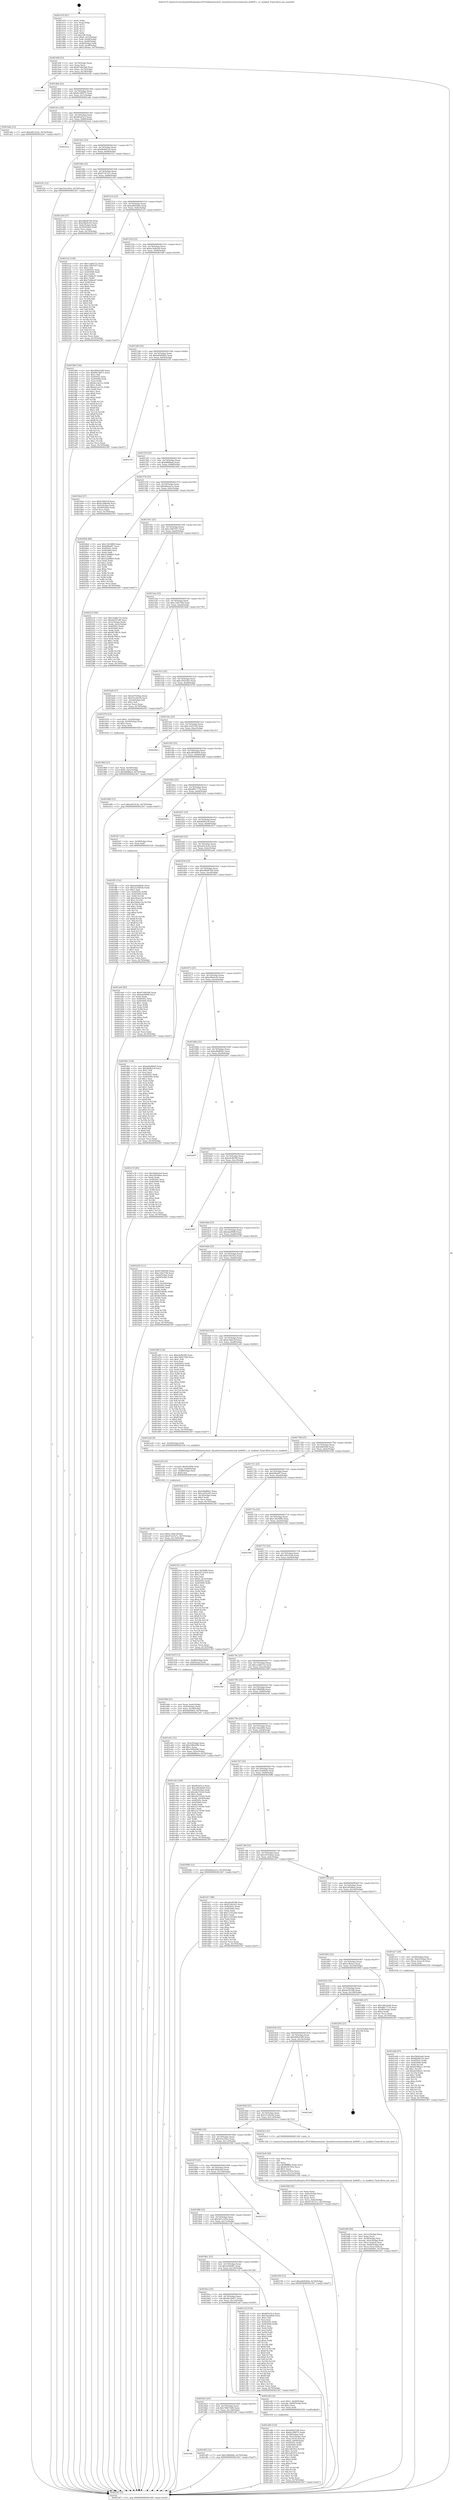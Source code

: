 digraph "0x401470" {
  label = "0x401470 (/mnt/c/Users/mathe/Desktop/tcc/POCII/binaries/extr_linuxdriversttyserialserial_ks8695.c_rx_enabled_Final-ollvm.out::main(0))"
  labelloc = "t"
  node[shape=record]

  Entry [label="",width=0.3,height=0.3,shape=circle,fillcolor=black,style=filled]
  "0x40149f" [label="{
     0x40149f [23]\l
     | [instrs]\l
     &nbsp;&nbsp;0x40149f \<+3\>: mov -0x70(%rbp),%eax\l
     &nbsp;&nbsp;0x4014a2 \<+2\>: mov %eax,%ecx\l
     &nbsp;&nbsp;0x4014a4 \<+6\>: sub $0x87e843b6,%ecx\l
     &nbsp;&nbsp;0x4014aa \<+3\>: mov %eax,-0x74(%rbp)\l
     &nbsp;&nbsp;0x4014ad \<+3\>: mov %ecx,-0x78(%rbp)\l
     &nbsp;&nbsp;0x4014b0 \<+6\>: je 00000000004022de \<main+0xe6e\>\l
  }"]
  "0x4022de" [label="{
     0x4022de\l
  }", style=dashed]
  "0x4014b6" [label="{
     0x4014b6 [22]\l
     | [instrs]\l
     &nbsp;&nbsp;0x4014b6 \<+5\>: jmp 00000000004014bb \<main+0x4b\>\l
     &nbsp;&nbsp;0x4014bb \<+3\>: mov -0x74(%rbp),%eax\l
     &nbsp;&nbsp;0x4014be \<+5\>: sub $0x8cc99975,%eax\l
     &nbsp;&nbsp;0x4014c3 \<+3\>: mov %eax,-0x7c(%rbp)\l
     &nbsp;&nbsp;0x4014c6 \<+6\>: je 0000000000401ada \<main+0x66a\>\l
  }"]
  Exit [label="",width=0.3,height=0.3,shape=circle,fillcolor=black,style=filled,peripheries=2]
  "0x401ada" [label="{
     0x401ada [12]\l
     | [instrs]\l
     &nbsp;&nbsp;0x401ada \<+7\>: movl $0xe6014c4c,-0x70(%rbp)\l
     &nbsp;&nbsp;0x401ae1 \<+5\>: jmp 0000000000402367 \<main+0xef7\>\l
  }"]
  "0x4014cc" [label="{
     0x4014cc [22]\l
     | [instrs]\l
     &nbsp;&nbsp;0x4014cc \<+5\>: jmp 00000000004014d1 \<main+0x61\>\l
     &nbsp;&nbsp;0x4014d1 \<+3\>: mov -0x74(%rbp),%eax\l
     &nbsp;&nbsp;0x4014d4 \<+5\>: sub $0x8f3ef3c3,%eax\l
     &nbsp;&nbsp;0x4014d9 \<+3\>: mov %eax,-0x80(%rbp)\l
     &nbsp;&nbsp;0x4014dc \<+6\>: je 00000000004022ea \<main+0xe7a\>\l
  }"]
  "0x401ff3" [label="{
     0x401ff3 [152]\l
     | [instrs]\l
     &nbsp;&nbsp;0x401ff3 \<+5\>: mov $0xb44d06d5,%ecx\l
     &nbsp;&nbsp;0x401ff8 \<+5\>: mov $0x22cb063b,%edx\l
     &nbsp;&nbsp;0x401ffd \<+3\>: mov $0x1,%sil\l
     &nbsp;&nbsp;0x402000 \<+8\>: mov 0x40505c,%r8d\l
     &nbsp;&nbsp;0x402008 \<+8\>: mov 0x405060,%r9d\l
     &nbsp;&nbsp;0x402010 \<+3\>: mov %r8d,%r10d\l
     &nbsp;&nbsp;0x402013 \<+7\>: add $0x28edcc5a,%r10d\l
     &nbsp;&nbsp;0x40201a \<+4\>: sub $0x1,%r10d\l
     &nbsp;&nbsp;0x40201e \<+7\>: sub $0x28edcc5a,%r10d\l
     &nbsp;&nbsp;0x402025 \<+4\>: imul %r10d,%r8d\l
     &nbsp;&nbsp;0x402029 \<+4\>: and $0x1,%r8d\l
     &nbsp;&nbsp;0x40202d \<+4\>: cmp $0x0,%r8d\l
     &nbsp;&nbsp;0x402031 \<+4\>: sete %r11b\l
     &nbsp;&nbsp;0x402035 \<+4\>: cmp $0xa,%r9d\l
     &nbsp;&nbsp;0x402039 \<+3\>: setl %bl\l
     &nbsp;&nbsp;0x40203c \<+3\>: mov %r11b,%r14b\l
     &nbsp;&nbsp;0x40203f \<+4\>: xor $0xff,%r14b\l
     &nbsp;&nbsp;0x402043 \<+3\>: mov %bl,%r15b\l
     &nbsp;&nbsp;0x402046 \<+4\>: xor $0xff,%r15b\l
     &nbsp;&nbsp;0x40204a \<+4\>: xor $0x1,%sil\l
     &nbsp;&nbsp;0x40204e \<+3\>: mov %r14b,%r12b\l
     &nbsp;&nbsp;0x402051 \<+4\>: and $0xff,%r12b\l
     &nbsp;&nbsp;0x402055 \<+3\>: and %sil,%r11b\l
     &nbsp;&nbsp;0x402058 \<+3\>: mov %r15b,%r13b\l
     &nbsp;&nbsp;0x40205b \<+4\>: and $0xff,%r13b\l
     &nbsp;&nbsp;0x40205f \<+3\>: and %sil,%bl\l
     &nbsp;&nbsp;0x402062 \<+3\>: or %r11b,%r12b\l
     &nbsp;&nbsp;0x402065 \<+3\>: or %bl,%r13b\l
     &nbsp;&nbsp;0x402068 \<+3\>: xor %r13b,%r12b\l
     &nbsp;&nbsp;0x40206b \<+3\>: or %r15b,%r14b\l
     &nbsp;&nbsp;0x40206e \<+4\>: xor $0xff,%r14b\l
     &nbsp;&nbsp;0x402072 \<+4\>: or $0x1,%sil\l
     &nbsp;&nbsp;0x402076 \<+3\>: and %sil,%r14b\l
     &nbsp;&nbsp;0x402079 \<+3\>: or %r14b,%r12b\l
     &nbsp;&nbsp;0x40207c \<+4\>: test $0x1,%r12b\l
     &nbsp;&nbsp;0x402080 \<+3\>: cmovne %edx,%ecx\l
     &nbsp;&nbsp;0x402083 \<+3\>: mov %ecx,-0x70(%rbp)\l
     &nbsp;&nbsp;0x402086 \<+5\>: jmp 0000000000402367 \<main+0xef7\>\l
  }"]
  "0x4022ea" [label="{
     0x4022ea\l
  }", style=dashed]
  "0x4014e2" [label="{
     0x4014e2 [25]\l
     | [instrs]\l
     &nbsp;&nbsp;0x4014e2 \<+5\>: jmp 00000000004014e7 \<main+0x77\>\l
     &nbsp;&nbsp;0x4014e7 \<+3\>: mov -0x74(%rbp),%eax\l
     &nbsp;&nbsp;0x4014ea \<+5\>: sub $0x8fe66216,%eax\l
     &nbsp;&nbsp;0x4014ef \<+6\>: mov %eax,-0x84(%rbp)\l
     &nbsp;&nbsp;0x4014f5 \<+6\>: je 0000000000401f3c \<main+0xacc\>\l
  }"]
  "0x401edb" [label="{
     0x401edb [97]\l
     | [instrs]\l
     &nbsp;&nbsp;0x401edb \<+5\>: mov $0x5bbfc6a0,%edx\l
     &nbsp;&nbsp;0x401ee0 \<+5\>: mov $0x8fe66216,%esi\l
     &nbsp;&nbsp;0x401ee5 \<+8\>: mov 0x40505c,%r8d\l
     &nbsp;&nbsp;0x401eed \<+8\>: mov 0x405060,%r9d\l
     &nbsp;&nbsp;0x401ef5 \<+3\>: mov %r8d,%r10d\l
     &nbsp;&nbsp;0x401ef8 \<+7\>: add $0xd25f8ee1,%r10d\l
     &nbsp;&nbsp;0x401eff \<+4\>: sub $0x1,%r10d\l
     &nbsp;&nbsp;0x401f03 \<+7\>: sub $0xd25f8ee1,%r10d\l
     &nbsp;&nbsp;0x401f0a \<+4\>: imul %r10d,%r8d\l
     &nbsp;&nbsp;0x401f0e \<+4\>: and $0x1,%r8d\l
     &nbsp;&nbsp;0x401f12 \<+4\>: cmp $0x0,%r8d\l
     &nbsp;&nbsp;0x401f16 \<+4\>: sete %r11b\l
     &nbsp;&nbsp;0x401f1a \<+4\>: cmp $0xa,%r9d\l
     &nbsp;&nbsp;0x401f1e \<+3\>: setl %bl\l
     &nbsp;&nbsp;0x401f21 \<+3\>: mov %r11b,%r14b\l
     &nbsp;&nbsp;0x401f24 \<+3\>: and %bl,%r14b\l
     &nbsp;&nbsp;0x401f27 \<+3\>: xor %bl,%r11b\l
     &nbsp;&nbsp;0x401f2a \<+3\>: or %r11b,%r14b\l
     &nbsp;&nbsp;0x401f2d \<+4\>: test $0x1,%r14b\l
     &nbsp;&nbsp;0x401f31 \<+3\>: cmovne %esi,%edx\l
     &nbsp;&nbsp;0x401f34 \<+3\>: mov %edx,-0x70(%rbp)\l
     &nbsp;&nbsp;0x401f37 \<+5\>: jmp 0000000000402367 \<main+0xef7\>\l
  }"]
  "0x401f3c" [label="{
     0x401f3c [12]\l
     | [instrs]\l
     &nbsp;&nbsp;0x401f3c \<+7\>: movl $0x55ec59ce,-0x70(%rbp)\l
     &nbsp;&nbsp;0x401f43 \<+5\>: jmp 0000000000402367 \<main+0xef7\>\l
  }"]
  "0x4014fb" [label="{
     0x4014fb [25]\l
     | [instrs]\l
     &nbsp;&nbsp;0x4014fb \<+5\>: jmp 0000000000401500 \<main+0x90\>\l
     &nbsp;&nbsp;0x401500 \<+3\>: mov -0x74(%rbp),%eax\l
     &nbsp;&nbsp;0x401503 \<+5\>: sub $0x97cb7e7c,%eax\l
     &nbsp;&nbsp;0x401508 \<+6\>: mov %eax,-0x88(%rbp)\l
     &nbsp;&nbsp;0x40150e \<+6\>: je 0000000000401e59 \<main+0x9e9\>\l
  }"]
  "0x401e40" [label="{
     0x401e40 [25]\l
     | [instrs]\l
     &nbsp;&nbsp;0x401e40 \<+7\>: movl $0x0,-0x6c(%rbp)\l
     &nbsp;&nbsp;0x401e47 \<+7\>: movl $0x97cb7e7c,-0x70(%rbp)\l
     &nbsp;&nbsp;0x401e4e \<+6\>: mov %eax,-0x130(%rbp)\l
     &nbsp;&nbsp;0x401e54 \<+5\>: jmp 0000000000402367 \<main+0xef7\>\l
  }"]
  "0x401e59" [label="{
     0x401e59 [27]\l
     | [instrs]\l
     &nbsp;&nbsp;0x401e59 \<+5\>: mov $0xe8b087d9,%eax\l
     &nbsp;&nbsp;0x401e5e \<+5\>: mov $0xe96e0c93,%ecx\l
     &nbsp;&nbsp;0x401e63 \<+3\>: mov -0x6c(%rbp),%edx\l
     &nbsp;&nbsp;0x401e66 \<+3\>: cmp -0x50(%rbp),%edx\l
     &nbsp;&nbsp;0x401e69 \<+3\>: cmovl %ecx,%eax\l
     &nbsp;&nbsp;0x401e6c \<+3\>: mov %eax,-0x70(%rbp)\l
     &nbsp;&nbsp;0x401e6f \<+5\>: jmp 0000000000402367 \<main+0xef7\>\l
  }"]
  "0x401514" [label="{
     0x401514 [25]\l
     | [instrs]\l
     &nbsp;&nbsp;0x401514 \<+5\>: jmp 0000000000401519 \<main+0xa9\>\l
     &nbsp;&nbsp;0x401519 \<+3\>: mov -0x74(%rbp),%eax\l
     &nbsp;&nbsp;0x40151c \<+5\>: sub $0xa4b83b6e,%eax\l
     &nbsp;&nbsp;0x401521 \<+6\>: mov %eax,-0x8c(%rbp)\l
     &nbsp;&nbsp;0x401527 \<+6\>: je 00000000004021a5 \<main+0xd35\>\l
  }"]
  "0x401e29" [label="{
     0x401e29 [23]\l
     | [instrs]\l
     &nbsp;&nbsp;0x401e29 \<+10\>: movabs $0x4030b6,%rdi\l
     &nbsp;&nbsp;0x401e33 \<+3\>: mov %eax,-0x68(%rbp)\l
     &nbsp;&nbsp;0x401e36 \<+3\>: mov -0x68(%rbp),%esi\l
     &nbsp;&nbsp;0x401e39 \<+2\>: mov $0x0,%al\l
     &nbsp;&nbsp;0x401e3b \<+5\>: call 0000000000401040 \<printf@plt\>\l
     | [calls]\l
     &nbsp;&nbsp;0x401040 \{1\} (unknown)\l
  }"]
  "0x4021a5" [label="{
     0x4021a5 [144]\l
     | [instrs]\l
     &nbsp;&nbsp;0x4021a5 \<+5\>: mov $0x1aa6b722,%eax\l
     &nbsp;&nbsp;0x4021aa \<+5\>: mov $0xc1867057,%ecx\l
     &nbsp;&nbsp;0x4021af \<+2\>: mov $0x1,%dl\l
     &nbsp;&nbsp;0x4021b1 \<+7\>: mov 0x40505c,%esi\l
     &nbsp;&nbsp;0x4021b8 \<+7\>: mov 0x405060,%edi\l
     &nbsp;&nbsp;0x4021bf \<+3\>: mov %esi,%r8d\l
     &nbsp;&nbsp;0x4021c2 \<+7\>: sub $0x72bfbcd7,%r8d\l
     &nbsp;&nbsp;0x4021c9 \<+4\>: sub $0x1,%r8d\l
     &nbsp;&nbsp;0x4021cd \<+7\>: add $0x72bfbcd7,%r8d\l
     &nbsp;&nbsp;0x4021d4 \<+4\>: imul %r8d,%esi\l
     &nbsp;&nbsp;0x4021d8 \<+3\>: and $0x1,%esi\l
     &nbsp;&nbsp;0x4021db \<+3\>: cmp $0x0,%esi\l
     &nbsp;&nbsp;0x4021de \<+4\>: sete %r9b\l
     &nbsp;&nbsp;0x4021e2 \<+3\>: cmp $0xa,%edi\l
     &nbsp;&nbsp;0x4021e5 \<+4\>: setl %r10b\l
     &nbsp;&nbsp;0x4021e9 \<+3\>: mov %r9b,%r11b\l
     &nbsp;&nbsp;0x4021ec \<+4\>: xor $0xff,%r11b\l
     &nbsp;&nbsp;0x4021f0 \<+3\>: mov %r10b,%bl\l
     &nbsp;&nbsp;0x4021f3 \<+3\>: xor $0xff,%bl\l
     &nbsp;&nbsp;0x4021f6 \<+3\>: xor $0x0,%dl\l
     &nbsp;&nbsp;0x4021f9 \<+3\>: mov %r11b,%r14b\l
     &nbsp;&nbsp;0x4021fc \<+4\>: and $0x0,%r14b\l
     &nbsp;&nbsp;0x402200 \<+3\>: and %dl,%r9b\l
     &nbsp;&nbsp;0x402203 \<+3\>: mov %bl,%r15b\l
     &nbsp;&nbsp;0x402206 \<+4\>: and $0x0,%r15b\l
     &nbsp;&nbsp;0x40220a \<+3\>: and %dl,%r10b\l
     &nbsp;&nbsp;0x40220d \<+3\>: or %r9b,%r14b\l
     &nbsp;&nbsp;0x402210 \<+3\>: or %r10b,%r15b\l
     &nbsp;&nbsp;0x402213 \<+3\>: xor %r15b,%r14b\l
     &nbsp;&nbsp;0x402216 \<+3\>: or %bl,%r11b\l
     &nbsp;&nbsp;0x402219 \<+4\>: xor $0xff,%r11b\l
     &nbsp;&nbsp;0x40221d \<+3\>: or $0x0,%dl\l
     &nbsp;&nbsp;0x402220 \<+3\>: and %dl,%r11b\l
     &nbsp;&nbsp;0x402223 \<+3\>: or %r11b,%r14b\l
     &nbsp;&nbsp;0x402226 \<+4\>: test $0x1,%r14b\l
     &nbsp;&nbsp;0x40222a \<+3\>: cmovne %ecx,%eax\l
     &nbsp;&nbsp;0x40222d \<+3\>: mov %eax,-0x70(%rbp)\l
     &nbsp;&nbsp;0x402230 \<+5\>: jmp 0000000000402367 \<main+0xef7\>\l
  }"]
  "0x40152d" [label="{
     0x40152d [25]\l
     | [instrs]\l
     &nbsp;&nbsp;0x40152d \<+5\>: jmp 0000000000401532 \<main+0xc2\>\l
     &nbsp;&nbsp;0x401532 \<+3\>: mov -0x74(%rbp),%eax\l
     &nbsp;&nbsp;0x401535 \<+5\>: sub $0xb14d6c69,%eax\l
     &nbsp;&nbsp;0x40153a \<+6\>: mov %eax,-0x90(%rbp)\l
     &nbsp;&nbsp;0x401540 \<+6\>: je 00000000004019bf \<main+0x54f\>\l
  }"]
  "0x4018fc" [label="{
     0x4018fc\l
  }", style=dashed]
  "0x4019bf" [label="{
     0x4019bf [144]\l
     | [instrs]\l
     &nbsp;&nbsp;0x4019bf \<+5\>: mov $0x4b8a55d9,%eax\l
     &nbsp;&nbsp;0x4019c4 \<+5\>: mov $0x66c2b871,%ecx\l
     &nbsp;&nbsp;0x4019c9 \<+2\>: mov $0x1,%dl\l
     &nbsp;&nbsp;0x4019cb \<+7\>: mov 0x40505c,%esi\l
     &nbsp;&nbsp;0x4019d2 \<+7\>: mov 0x405060,%edi\l
     &nbsp;&nbsp;0x4019d9 \<+3\>: mov %esi,%r8d\l
     &nbsp;&nbsp;0x4019dc \<+7\>: sub $0x4e1ae15c,%r8d\l
     &nbsp;&nbsp;0x4019e3 \<+4\>: sub $0x1,%r8d\l
     &nbsp;&nbsp;0x4019e7 \<+7\>: add $0x4e1ae15c,%r8d\l
     &nbsp;&nbsp;0x4019ee \<+4\>: imul %r8d,%esi\l
     &nbsp;&nbsp;0x4019f2 \<+3\>: and $0x1,%esi\l
     &nbsp;&nbsp;0x4019f5 \<+3\>: cmp $0x0,%esi\l
     &nbsp;&nbsp;0x4019f8 \<+4\>: sete %r9b\l
     &nbsp;&nbsp;0x4019fc \<+3\>: cmp $0xa,%edi\l
     &nbsp;&nbsp;0x4019ff \<+4\>: setl %r10b\l
     &nbsp;&nbsp;0x401a03 \<+3\>: mov %r9b,%r11b\l
     &nbsp;&nbsp;0x401a06 \<+4\>: xor $0xff,%r11b\l
     &nbsp;&nbsp;0x401a0a \<+3\>: mov %r10b,%bl\l
     &nbsp;&nbsp;0x401a0d \<+3\>: xor $0xff,%bl\l
     &nbsp;&nbsp;0x401a10 \<+3\>: xor $0x1,%dl\l
     &nbsp;&nbsp;0x401a13 \<+3\>: mov %r11b,%r14b\l
     &nbsp;&nbsp;0x401a16 \<+4\>: and $0xff,%r14b\l
     &nbsp;&nbsp;0x401a1a \<+3\>: and %dl,%r9b\l
     &nbsp;&nbsp;0x401a1d \<+3\>: mov %bl,%r15b\l
     &nbsp;&nbsp;0x401a20 \<+4\>: and $0xff,%r15b\l
     &nbsp;&nbsp;0x401a24 \<+3\>: and %dl,%r10b\l
     &nbsp;&nbsp;0x401a27 \<+3\>: or %r9b,%r14b\l
     &nbsp;&nbsp;0x401a2a \<+3\>: or %r10b,%r15b\l
     &nbsp;&nbsp;0x401a2d \<+3\>: xor %r15b,%r14b\l
     &nbsp;&nbsp;0x401a30 \<+3\>: or %bl,%r11b\l
     &nbsp;&nbsp;0x401a33 \<+4\>: xor $0xff,%r11b\l
     &nbsp;&nbsp;0x401a37 \<+3\>: or $0x1,%dl\l
     &nbsp;&nbsp;0x401a3a \<+3\>: and %dl,%r11b\l
     &nbsp;&nbsp;0x401a3d \<+3\>: or %r11b,%r14b\l
     &nbsp;&nbsp;0x401a40 \<+4\>: test $0x1,%r14b\l
     &nbsp;&nbsp;0x401a44 \<+3\>: cmovne %ecx,%eax\l
     &nbsp;&nbsp;0x401a47 \<+3\>: mov %eax,-0x70(%rbp)\l
     &nbsp;&nbsp;0x401a4a \<+5\>: jmp 0000000000402367 \<main+0xef7\>\l
  }"]
  "0x401546" [label="{
     0x401546 [25]\l
     | [instrs]\l
     &nbsp;&nbsp;0x401546 \<+5\>: jmp 000000000040154b \<main+0xdb\>\l
     &nbsp;&nbsp;0x40154b \<+3\>: mov -0x74(%rbp),%eax\l
     &nbsp;&nbsp;0x40154e \<+5\>: sub $0xb44d06d5,%eax\l
     &nbsp;&nbsp;0x401553 \<+6\>: mov %eax,-0x94(%rbp)\l
     &nbsp;&nbsp;0x401559 \<+6\>: je 0000000000402335 \<main+0xec5\>\l
  }"]
  "0x401df5" [label="{
     0x401df5 [12]\l
     | [instrs]\l
     &nbsp;&nbsp;0x401df5 \<+7\>: movl $0x1f8bf94b,-0x70(%rbp)\l
     &nbsp;&nbsp;0x401dfc \<+5\>: jmp 0000000000402367 \<main+0xef7\>\l
  }"]
  "0x402335" [label="{
     0x402335\l
  }", style=dashed]
  "0x40155f" [label="{
     0x40155f [25]\l
     | [instrs]\l
     &nbsp;&nbsp;0x40155f \<+5\>: jmp 0000000000401564 \<main+0xf4\>\l
     &nbsp;&nbsp;0x401564 \<+3\>: mov -0x74(%rbp),%eax\l
     &nbsp;&nbsp;0x401567 \<+5\>: sub $0xb86ffae4,%eax\l
     &nbsp;&nbsp;0x40156c \<+6\>: mov %eax,-0x98(%rbp)\l
     &nbsp;&nbsp;0x401572 \<+6\>: je 00000000004019a4 \<main+0x534\>\l
  }"]
  "0x401bf0" [label="{
     0x401bf0 [40]\l
     | [instrs]\l
     &nbsp;&nbsp;0x401bf0 \<+6\>: mov -0x12c(%rbp),%ecx\l
     &nbsp;&nbsp;0x401bf6 \<+3\>: imul %eax,%ecx\l
     &nbsp;&nbsp;0x401bf9 \<+4\>: mov -0x58(%rbp),%rsi\l
     &nbsp;&nbsp;0x401bfd \<+4\>: movslq -0x5c(%rbp),%rdi\l
     &nbsp;&nbsp;0x401c01 \<+4\>: mov (%rsi,%rdi,8),%rsi\l
     &nbsp;&nbsp;0x401c05 \<+4\>: movslq -0x64(%rbp),%rdi\l
     &nbsp;&nbsp;0x401c09 \<+3\>: mov %ecx,(%rsi,%rdi,4)\l
     &nbsp;&nbsp;0x401c0c \<+7\>: movl $0x5e0fef81,-0x70(%rbp)\l
     &nbsp;&nbsp;0x401c13 \<+5\>: jmp 0000000000402367 \<main+0xef7\>\l
  }"]
  "0x4019a4" [label="{
     0x4019a4 [27]\l
     | [instrs]\l
     &nbsp;&nbsp;0x4019a4 \<+5\>: mov $0xfc3bb53f,%eax\l
     &nbsp;&nbsp;0x4019a9 \<+5\>: mov $0xb14d6c69,%ecx\l
     &nbsp;&nbsp;0x4019ae \<+3\>: mov -0x5c(%rbp),%edx\l
     &nbsp;&nbsp;0x4019b1 \<+3\>: cmp -0x50(%rbp),%edx\l
     &nbsp;&nbsp;0x4019b4 \<+3\>: cmovl %ecx,%eax\l
     &nbsp;&nbsp;0x4019b7 \<+3\>: mov %eax,-0x70(%rbp)\l
     &nbsp;&nbsp;0x4019ba \<+5\>: jmp 0000000000402367 \<main+0xef7\>\l
  }"]
  "0x401578" [label="{
     0x401578 [25]\l
     | [instrs]\l
     &nbsp;&nbsp;0x401578 \<+5\>: jmp 000000000040157d \<main+0x10d\>\l
     &nbsp;&nbsp;0x40157d \<+3\>: mov -0x74(%rbp),%eax\l
     &nbsp;&nbsp;0x401580 \<+5\>: sub $0xb8aeae1e,%eax\l
     &nbsp;&nbsp;0x401585 \<+6\>: mov %eax,-0x9c(%rbp)\l
     &nbsp;&nbsp;0x40158b \<+6\>: je 00000000004020b4 \<main+0xc44\>\l
  }"]
  "0x401bc8" [label="{
     0x401bc8 [40]\l
     | [instrs]\l
     &nbsp;&nbsp;0x401bc8 \<+5\>: mov $0x2,%ecx\l
     &nbsp;&nbsp;0x401bcd \<+1\>: cltd\l
     &nbsp;&nbsp;0x401bce \<+2\>: idiv %ecx\l
     &nbsp;&nbsp;0x401bd0 \<+6\>: imul $0xfffffffe,%edx,%ecx\l
     &nbsp;&nbsp;0x401bd6 \<+6\>: sub $0x8226765e,%ecx\l
     &nbsp;&nbsp;0x401bdc \<+3\>: add $0x1,%ecx\l
     &nbsp;&nbsp;0x401bdf \<+6\>: add $0x8226765e,%ecx\l
     &nbsp;&nbsp;0x401be5 \<+6\>: mov %ecx,-0x12c(%rbp)\l
     &nbsp;&nbsp;0x401beb \<+5\>: call 0000000000401160 \<next_i\>\l
     | [calls]\l
     &nbsp;&nbsp;0x401160 \{1\} (/mnt/c/Users/mathe/Desktop/tcc/POCII/binaries/extr_linuxdriversttyserialserial_ks8695.c_rx_enabled_Final-ollvm.out::next_i)\l
  }"]
  "0x4020b4" [label="{
     0x4020b4 [88]\l
     | [instrs]\l
     &nbsp;&nbsp;0x4020b4 \<+5\>: mov $0x13024f96,%eax\l
     &nbsp;&nbsp;0x4020b9 \<+5\>: mov $0xb98a9f7,%ecx\l
     &nbsp;&nbsp;0x4020be \<+7\>: mov 0x40505c,%edx\l
     &nbsp;&nbsp;0x4020c5 \<+7\>: mov 0x405060,%esi\l
     &nbsp;&nbsp;0x4020cc \<+2\>: mov %edx,%edi\l
     &nbsp;&nbsp;0x4020ce \<+6\>: add $0x52af88d3,%edi\l
     &nbsp;&nbsp;0x4020d4 \<+3\>: sub $0x1,%edi\l
     &nbsp;&nbsp;0x4020d7 \<+6\>: sub $0x52af88d3,%edi\l
     &nbsp;&nbsp;0x4020dd \<+3\>: imul %edi,%edx\l
     &nbsp;&nbsp;0x4020e0 \<+3\>: and $0x1,%edx\l
     &nbsp;&nbsp;0x4020e3 \<+3\>: cmp $0x0,%edx\l
     &nbsp;&nbsp;0x4020e6 \<+4\>: sete %r8b\l
     &nbsp;&nbsp;0x4020ea \<+3\>: cmp $0xa,%esi\l
     &nbsp;&nbsp;0x4020ed \<+4\>: setl %r9b\l
     &nbsp;&nbsp;0x4020f1 \<+3\>: mov %r8b,%r10b\l
     &nbsp;&nbsp;0x4020f4 \<+3\>: and %r9b,%r10b\l
     &nbsp;&nbsp;0x4020f7 \<+3\>: xor %r9b,%r8b\l
     &nbsp;&nbsp;0x4020fa \<+3\>: or %r8b,%r10b\l
     &nbsp;&nbsp;0x4020fd \<+4\>: test $0x1,%r10b\l
     &nbsp;&nbsp;0x402101 \<+3\>: cmovne %ecx,%eax\l
     &nbsp;&nbsp;0x402104 \<+3\>: mov %eax,-0x70(%rbp)\l
     &nbsp;&nbsp;0x402107 \<+5\>: jmp 0000000000402367 \<main+0xef7\>\l
  }"]
  "0x401591" [label="{
     0x401591 [25]\l
     | [instrs]\l
     &nbsp;&nbsp;0x401591 \<+5\>: jmp 0000000000401596 \<main+0x126\>\l
     &nbsp;&nbsp;0x401596 \<+3\>: mov -0x74(%rbp),%eax\l
     &nbsp;&nbsp;0x401599 \<+5\>: sub $0xc1867057,%eax\l
     &nbsp;&nbsp;0x40159e \<+6\>: mov %eax,-0xa0(%rbp)\l
     &nbsp;&nbsp;0x4015a4 \<+6\>: je 0000000000402235 \<main+0xdc5\>\l
  }"]
  "0x401a66" [label="{
     0x401a66 [116]\l
     | [instrs]\l
     &nbsp;&nbsp;0x401a66 \<+5\>: mov $0x4b8a55d9,%ecx\l
     &nbsp;&nbsp;0x401a6b \<+5\>: mov $0x8cc99975,%edx\l
     &nbsp;&nbsp;0x401a70 \<+4\>: mov -0x58(%rbp),%rdi\l
     &nbsp;&nbsp;0x401a74 \<+4\>: movslq -0x5c(%rbp),%rsi\l
     &nbsp;&nbsp;0x401a78 \<+4\>: mov %rax,(%rdi,%rsi,8)\l
     &nbsp;&nbsp;0x401a7c \<+7\>: movl $0x0,-0x64(%rbp)\l
     &nbsp;&nbsp;0x401a83 \<+8\>: mov 0x40505c,%r8d\l
     &nbsp;&nbsp;0x401a8b \<+8\>: mov 0x405060,%r9d\l
     &nbsp;&nbsp;0x401a93 \<+3\>: mov %r8d,%r10d\l
     &nbsp;&nbsp;0x401a96 \<+7\>: sub $0x1df1953,%r10d\l
     &nbsp;&nbsp;0x401a9d \<+4\>: sub $0x1,%r10d\l
     &nbsp;&nbsp;0x401aa1 \<+7\>: add $0x1df1953,%r10d\l
     &nbsp;&nbsp;0x401aa8 \<+4\>: imul %r10d,%r8d\l
     &nbsp;&nbsp;0x401aac \<+4\>: and $0x1,%r8d\l
     &nbsp;&nbsp;0x401ab0 \<+4\>: cmp $0x0,%r8d\l
     &nbsp;&nbsp;0x401ab4 \<+4\>: sete %r11b\l
     &nbsp;&nbsp;0x401ab8 \<+4\>: cmp $0xa,%r9d\l
     &nbsp;&nbsp;0x401abc \<+3\>: setl %bl\l
     &nbsp;&nbsp;0x401abf \<+3\>: mov %r11b,%r14b\l
     &nbsp;&nbsp;0x401ac2 \<+3\>: and %bl,%r14b\l
     &nbsp;&nbsp;0x401ac5 \<+3\>: xor %bl,%r11b\l
     &nbsp;&nbsp;0x401ac8 \<+3\>: or %r11b,%r14b\l
     &nbsp;&nbsp;0x401acb \<+4\>: test $0x1,%r14b\l
     &nbsp;&nbsp;0x401acf \<+3\>: cmovne %edx,%ecx\l
     &nbsp;&nbsp;0x401ad2 \<+3\>: mov %ecx,-0x70(%rbp)\l
     &nbsp;&nbsp;0x401ad5 \<+5\>: jmp 0000000000402367 \<main+0xef7\>\l
  }"]
  "0x402235" [label="{
     0x402235 [94]\l
     | [instrs]\l
     &nbsp;&nbsp;0x402235 \<+5\>: mov $0x1aa6b722,%eax\l
     &nbsp;&nbsp;0x40223a \<+5\>: mov $0x4a597ef6,%ecx\l
     &nbsp;&nbsp;0x40223f \<+3\>: mov -0x3c(%rbp),%edx\l
     &nbsp;&nbsp;0x402242 \<+3\>: mov %edx,-0x2c(%rbp)\l
     &nbsp;&nbsp;0x402245 \<+7\>: mov 0x40505c,%edx\l
     &nbsp;&nbsp;0x40224c \<+7\>: mov 0x405060,%esi\l
     &nbsp;&nbsp;0x402253 \<+2\>: mov %edx,%edi\l
     &nbsp;&nbsp;0x402255 \<+6\>: add $0x9b7981fc,%edi\l
     &nbsp;&nbsp;0x40225b \<+3\>: sub $0x1,%edi\l
     &nbsp;&nbsp;0x40225e \<+6\>: sub $0x9b7981fc,%edi\l
     &nbsp;&nbsp;0x402264 \<+3\>: imul %edi,%edx\l
     &nbsp;&nbsp;0x402267 \<+3\>: and $0x1,%edx\l
     &nbsp;&nbsp;0x40226a \<+3\>: cmp $0x0,%edx\l
     &nbsp;&nbsp;0x40226d \<+4\>: sete %r8b\l
     &nbsp;&nbsp;0x402271 \<+3\>: cmp $0xa,%esi\l
     &nbsp;&nbsp;0x402274 \<+4\>: setl %r9b\l
     &nbsp;&nbsp;0x402278 \<+3\>: mov %r8b,%r10b\l
     &nbsp;&nbsp;0x40227b \<+3\>: and %r9b,%r10b\l
     &nbsp;&nbsp;0x40227e \<+3\>: xor %r9b,%r8b\l
     &nbsp;&nbsp;0x402281 \<+3\>: or %r8b,%r10b\l
     &nbsp;&nbsp;0x402284 \<+4\>: test $0x1,%r10b\l
     &nbsp;&nbsp;0x402288 \<+3\>: cmovne %ecx,%eax\l
     &nbsp;&nbsp;0x40228b \<+3\>: mov %eax,-0x70(%rbp)\l
     &nbsp;&nbsp;0x40228e \<+5\>: jmp 0000000000402367 \<main+0xef7\>\l
  }"]
  "0x4015aa" [label="{
     0x4015aa [25]\l
     | [instrs]\l
     &nbsp;&nbsp;0x4015aa \<+5\>: jmp 00000000004015af \<main+0x13f\>\l
     &nbsp;&nbsp;0x4015af \<+3\>: mov -0x74(%rbp),%eax\l
     &nbsp;&nbsp;0x4015b2 \<+5\>: sub $0xc1bb37d6,%eax\l
     &nbsp;&nbsp;0x4015b7 \<+6\>: mov %eax,-0xa4(%rbp)\l
     &nbsp;&nbsp;0x4015bd \<+6\>: je 0000000000401ba8 \<main+0x738\>\l
  }"]
  "0x4018e3" [label="{
     0x4018e3 [25]\l
     | [instrs]\l
     &nbsp;&nbsp;0x4018e3 \<+5\>: jmp 00000000004018e8 \<main+0x478\>\l
     &nbsp;&nbsp;0x4018e8 \<+3\>: mov -0x74(%rbp),%eax\l
     &nbsp;&nbsp;0x4018eb \<+5\>: sub $0x7d8475d9,%eax\l
     &nbsp;&nbsp;0x4018f0 \<+6\>: mov %eax,-0x128(%rbp)\l
     &nbsp;&nbsp;0x4018f6 \<+6\>: je 0000000000401df5 \<main+0x985\>\l
  }"]
  "0x401ba8" [label="{
     0x401ba8 [27]\l
     | [instrs]\l
     &nbsp;&nbsp;0x401ba8 \<+5\>: mov $0x247b5bea,%eax\l
     &nbsp;&nbsp;0x401bad \<+5\>: mov $0x551e6e5b,%ecx\l
     &nbsp;&nbsp;0x401bb2 \<+3\>: mov -0x2d(%rbp),%dl\l
     &nbsp;&nbsp;0x401bb5 \<+3\>: test $0x1,%dl\l
     &nbsp;&nbsp;0x401bb8 \<+3\>: cmovne %ecx,%eax\l
     &nbsp;&nbsp;0x401bbb \<+3\>: mov %eax,-0x70(%rbp)\l
     &nbsp;&nbsp;0x401bbe \<+5\>: jmp 0000000000402367 \<main+0xef7\>\l
  }"]
  "0x4015c3" [label="{
     0x4015c3 [25]\l
     | [instrs]\l
     &nbsp;&nbsp;0x4015c3 \<+5\>: jmp 00000000004015c8 \<main+0x158\>\l
     &nbsp;&nbsp;0x4015c8 \<+3\>: mov -0x74(%rbp),%eax\l
     &nbsp;&nbsp;0x4015cb \<+5\>: sub $0xc205e2b5,%eax\l
     &nbsp;&nbsp;0x4015d0 \<+6\>: mov %eax,-0xa8(%rbp)\l
     &nbsp;&nbsp;0x4015d6 \<+6\>: je 0000000000401976 \<main+0x506\>\l
  }"]
  "0x401a4f" [label="{
     0x401a4f [23]\l
     | [instrs]\l
     &nbsp;&nbsp;0x401a4f \<+7\>: movl $0x1,-0x60(%rbp)\l
     &nbsp;&nbsp;0x401a56 \<+4\>: movslq -0x60(%rbp),%rax\l
     &nbsp;&nbsp;0x401a5a \<+4\>: shl $0x2,%rax\l
     &nbsp;&nbsp;0x401a5e \<+3\>: mov %rax,%rdi\l
     &nbsp;&nbsp;0x401a61 \<+5\>: call 0000000000401050 \<malloc@plt\>\l
     | [calls]\l
     &nbsp;&nbsp;0x401050 \{1\} (unknown)\l
  }"]
  "0x401976" [label="{
     0x401976 [23]\l
     | [instrs]\l
     &nbsp;&nbsp;0x401976 \<+7\>: movl $0x1,-0x50(%rbp)\l
     &nbsp;&nbsp;0x40197d \<+4\>: movslq -0x50(%rbp),%rax\l
     &nbsp;&nbsp;0x401981 \<+4\>: shl $0x3,%rax\l
     &nbsp;&nbsp;0x401985 \<+3\>: mov %rax,%rdi\l
     &nbsp;&nbsp;0x401988 \<+5\>: call 0000000000401050 \<malloc@plt\>\l
     | [calls]\l
     &nbsp;&nbsp;0x401050 \{1\} (unknown)\l
  }"]
  "0x4015dc" [label="{
     0x4015dc [25]\l
     | [instrs]\l
     &nbsp;&nbsp;0x4015dc \<+5\>: jmp 00000000004015e1 \<main+0x171\>\l
     &nbsp;&nbsp;0x4015e1 \<+3\>: mov -0x74(%rbp),%eax\l
     &nbsp;&nbsp;0x4015e4 \<+5\>: sub $0xc2c65529,%eax\l
     &nbsp;&nbsp;0x4015e9 \<+6\>: mov %eax,-0xac(%rbp)\l
     &nbsp;&nbsp;0x4015ef \<+6\>: je 00000000004020a3 \<main+0xc33\>\l
  }"]
  "0x4018ca" [label="{
     0x4018ca [25]\l
     | [instrs]\l
     &nbsp;&nbsp;0x4018ca \<+5\>: jmp 00000000004018cf \<main+0x45f\>\l
     &nbsp;&nbsp;0x4018cf \<+3\>: mov -0x74(%rbp),%eax\l
     &nbsp;&nbsp;0x4018d2 \<+5\>: sub $0x66c2b871,%eax\l
     &nbsp;&nbsp;0x4018d7 \<+6\>: mov %eax,-0x124(%rbp)\l
     &nbsp;&nbsp;0x4018dd \<+6\>: je 0000000000401a4f \<main+0x5df\>\l
  }"]
  "0x4020a3" [label="{
     0x4020a3\l
  }", style=dashed]
  "0x4015f5" [label="{
     0x4015f5 [25]\l
     | [instrs]\l
     &nbsp;&nbsp;0x4015f5 \<+5\>: jmp 00000000004015fa \<main+0x18a\>\l
     &nbsp;&nbsp;0x4015fa \<+3\>: mov -0x74(%rbp),%eax\l
     &nbsp;&nbsp;0x4015fd \<+5\>: sub $0xc48364d9,%eax\l
     &nbsp;&nbsp;0x401602 \<+6\>: mov %eax,-0xb0(%rbp)\l
     &nbsp;&nbsp;0x401608 \<+6\>: je 0000000000401d0b \<main+0x89b\>\l
  }"]
  "0x401c18" [label="{
     0x401c18 [134]\l
     | [instrs]\l
     &nbsp;&nbsp;0x401c18 \<+5\>: mov $0x8f3ef3c3,%eax\l
     &nbsp;&nbsp;0x401c1d \<+5\>: mov $0x1faee804,%ecx\l
     &nbsp;&nbsp;0x401c22 \<+2\>: mov $0x1,%dl\l
     &nbsp;&nbsp;0x401c24 \<+2\>: xor %esi,%esi\l
     &nbsp;&nbsp;0x401c26 \<+7\>: mov 0x40505c,%edi\l
     &nbsp;&nbsp;0x401c2d \<+8\>: mov 0x405060,%r8d\l
     &nbsp;&nbsp;0x401c35 \<+3\>: sub $0x1,%esi\l
     &nbsp;&nbsp;0x401c38 \<+3\>: mov %edi,%r9d\l
     &nbsp;&nbsp;0x401c3b \<+3\>: add %esi,%r9d\l
     &nbsp;&nbsp;0x401c3e \<+4\>: imul %r9d,%edi\l
     &nbsp;&nbsp;0x401c42 \<+3\>: and $0x1,%edi\l
     &nbsp;&nbsp;0x401c45 \<+3\>: cmp $0x0,%edi\l
     &nbsp;&nbsp;0x401c48 \<+4\>: sete %r10b\l
     &nbsp;&nbsp;0x401c4c \<+4\>: cmp $0xa,%r8d\l
     &nbsp;&nbsp;0x401c50 \<+4\>: setl %r11b\l
     &nbsp;&nbsp;0x401c54 \<+3\>: mov %r10b,%bl\l
     &nbsp;&nbsp;0x401c57 \<+3\>: xor $0xff,%bl\l
     &nbsp;&nbsp;0x401c5a \<+3\>: mov %r11b,%r14b\l
     &nbsp;&nbsp;0x401c5d \<+4\>: xor $0xff,%r14b\l
     &nbsp;&nbsp;0x401c61 \<+3\>: xor $0x0,%dl\l
     &nbsp;&nbsp;0x401c64 \<+3\>: mov %bl,%r15b\l
     &nbsp;&nbsp;0x401c67 \<+4\>: and $0x0,%r15b\l
     &nbsp;&nbsp;0x401c6b \<+3\>: and %dl,%r10b\l
     &nbsp;&nbsp;0x401c6e \<+3\>: mov %r14b,%r12b\l
     &nbsp;&nbsp;0x401c71 \<+4\>: and $0x0,%r12b\l
     &nbsp;&nbsp;0x401c75 \<+3\>: and %dl,%r11b\l
     &nbsp;&nbsp;0x401c78 \<+3\>: or %r10b,%r15b\l
     &nbsp;&nbsp;0x401c7b \<+3\>: or %r11b,%r12b\l
     &nbsp;&nbsp;0x401c7e \<+3\>: xor %r12b,%r15b\l
     &nbsp;&nbsp;0x401c81 \<+3\>: or %r14b,%bl\l
     &nbsp;&nbsp;0x401c84 \<+3\>: xor $0xff,%bl\l
     &nbsp;&nbsp;0x401c87 \<+3\>: or $0x0,%dl\l
     &nbsp;&nbsp;0x401c8a \<+2\>: and %dl,%bl\l
     &nbsp;&nbsp;0x401c8c \<+3\>: or %bl,%r15b\l
     &nbsp;&nbsp;0x401c8f \<+4\>: test $0x1,%r15b\l
     &nbsp;&nbsp;0x401c93 \<+3\>: cmovne %ecx,%eax\l
     &nbsp;&nbsp;0x401c96 \<+3\>: mov %eax,-0x70(%rbp)\l
     &nbsp;&nbsp;0x401c99 \<+5\>: jmp 0000000000402367 \<main+0xef7\>\l
  }"]
  "0x401d0b" [label="{
     0x401d0b [12]\l
     | [instrs]\l
     &nbsp;&nbsp;0x401d0b \<+7\>: movl $0xe6014c4c,-0x70(%rbp)\l
     &nbsp;&nbsp;0x401d12 \<+5\>: jmp 0000000000402367 \<main+0xef7\>\l
  }"]
  "0x40160e" [label="{
     0x40160e [25]\l
     | [instrs]\l
     &nbsp;&nbsp;0x40160e \<+5\>: jmp 0000000000401613 \<main+0x1a3\>\l
     &nbsp;&nbsp;0x401613 \<+3\>: mov -0x74(%rbp),%eax\l
     &nbsp;&nbsp;0x401616 \<+5\>: sub $0xdf917718,%eax\l
     &nbsp;&nbsp;0x40161b \<+6\>: mov %eax,-0xb4(%rbp)\l
     &nbsp;&nbsp;0x401621 \<+6\>: je 0000000000401921 \<main+0x4b1\>\l
  }"]
  "0x4018b1" [label="{
     0x4018b1 [25]\l
     | [instrs]\l
     &nbsp;&nbsp;0x4018b1 \<+5\>: jmp 00000000004018b6 \<main+0x446\>\l
     &nbsp;&nbsp;0x4018b6 \<+3\>: mov -0x74(%rbp),%eax\l
     &nbsp;&nbsp;0x4018b9 \<+5\>: sub $0x5e0fef81,%eax\l
     &nbsp;&nbsp;0x4018be \<+6\>: mov %eax,-0x120(%rbp)\l
     &nbsp;&nbsp;0x4018c4 \<+6\>: je 0000000000401c18 \<main+0x7a8\>\l
  }"]
  "0x401921" [label="{
     0x401921\l
  }", style=dashed]
  "0x401627" [label="{
     0x401627 [25]\l
     | [instrs]\l
     &nbsp;&nbsp;0x401627 \<+5\>: jmp 000000000040162c \<main+0x1bc\>\l
     &nbsp;&nbsp;0x40162c \<+3\>: mov -0x74(%rbp),%eax\l
     &nbsp;&nbsp;0x40162f \<+5\>: sub $0xdfefb218,%eax\l
     &nbsp;&nbsp;0x401634 \<+6\>: mov %eax,-0xb8(%rbp)\l
     &nbsp;&nbsp;0x40163a \<+6\>: je 0000000000401fe7 \<main+0xb77\>\l
  }"]
  "0x402199" [label="{
     0x402199 [12]\l
     | [instrs]\l
     &nbsp;&nbsp;0x402199 \<+7\>: movl $0xa4b83b6e,-0x70(%rbp)\l
     &nbsp;&nbsp;0x4021a0 \<+5\>: jmp 0000000000402367 \<main+0xef7\>\l
  }"]
  "0x401fe7" [label="{
     0x401fe7 [12]\l
     | [instrs]\l
     &nbsp;&nbsp;0x401fe7 \<+4\>: mov -0x58(%rbp),%rax\l
     &nbsp;&nbsp;0x401feb \<+3\>: mov %rax,%rdi\l
     &nbsp;&nbsp;0x401fee \<+5\>: call 0000000000401030 \<free@plt\>\l
     | [calls]\l
     &nbsp;&nbsp;0x401030 \{1\} (unknown)\l
  }"]
  "0x401640" [label="{
     0x401640 [25]\l
     | [instrs]\l
     &nbsp;&nbsp;0x401640 \<+5\>: jmp 0000000000401645 \<main+0x1d5\>\l
     &nbsp;&nbsp;0x401645 \<+3\>: mov -0x74(%rbp),%eax\l
     &nbsp;&nbsp;0x401648 \<+5\>: sub $0xe6014c4c,%eax\l
     &nbsp;&nbsp;0x40164d \<+6\>: mov %eax,-0xbc(%rbp)\l
     &nbsp;&nbsp;0x401653 \<+6\>: je 0000000000401ae6 \<main+0x676\>\l
  }"]
  "0x401898" [label="{
     0x401898 [25]\l
     | [instrs]\l
     &nbsp;&nbsp;0x401898 \<+5\>: jmp 000000000040189d \<main+0x42d\>\l
     &nbsp;&nbsp;0x40189d \<+3\>: mov -0x74(%rbp),%eax\l
     &nbsp;&nbsp;0x4018a0 \<+5\>: sub $0x5d7c1654,%eax\l
     &nbsp;&nbsp;0x4018a5 \<+6\>: mov %eax,-0x11c(%rbp)\l
     &nbsp;&nbsp;0x4018ab \<+6\>: je 0000000000402199 \<main+0xd29\>\l
  }"]
  "0x401ae6" [label="{
     0x401ae6 [83]\l
     | [instrs]\l
     &nbsp;&nbsp;0x401ae6 \<+5\>: mov $0x87e843b6,%eax\l
     &nbsp;&nbsp;0x401aeb \<+5\>: mov $0xeba0f4f6,%ecx\l
     &nbsp;&nbsp;0x401af0 \<+2\>: xor %edx,%edx\l
     &nbsp;&nbsp;0x401af2 \<+7\>: mov 0x40505c,%esi\l
     &nbsp;&nbsp;0x401af9 \<+7\>: mov 0x405060,%edi\l
     &nbsp;&nbsp;0x401b00 \<+3\>: sub $0x1,%edx\l
     &nbsp;&nbsp;0x401b03 \<+3\>: mov %esi,%r8d\l
     &nbsp;&nbsp;0x401b06 \<+3\>: add %edx,%r8d\l
     &nbsp;&nbsp;0x401b09 \<+4\>: imul %r8d,%esi\l
     &nbsp;&nbsp;0x401b0d \<+3\>: and $0x1,%esi\l
     &nbsp;&nbsp;0x401b10 \<+3\>: cmp $0x0,%esi\l
     &nbsp;&nbsp;0x401b13 \<+4\>: sete %r9b\l
     &nbsp;&nbsp;0x401b17 \<+3\>: cmp $0xa,%edi\l
     &nbsp;&nbsp;0x401b1a \<+4\>: setl %r10b\l
     &nbsp;&nbsp;0x401b1e \<+3\>: mov %r9b,%r11b\l
     &nbsp;&nbsp;0x401b21 \<+3\>: and %r10b,%r11b\l
     &nbsp;&nbsp;0x401b24 \<+3\>: xor %r10b,%r9b\l
     &nbsp;&nbsp;0x401b27 \<+3\>: or %r9b,%r11b\l
     &nbsp;&nbsp;0x401b2a \<+4\>: test $0x1,%r11b\l
     &nbsp;&nbsp;0x401b2e \<+3\>: cmovne %ecx,%eax\l
     &nbsp;&nbsp;0x401b31 \<+3\>: mov %eax,-0x70(%rbp)\l
     &nbsp;&nbsp;0x401b34 \<+5\>: jmp 0000000000402367 \<main+0xef7\>\l
  }"]
  "0x401659" [label="{
     0x401659 [25]\l
     | [instrs]\l
     &nbsp;&nbsp;0x401659 \<+5\>: jmp 000000000040165e \<main+0x1ee\>\l
     &nbsp;&nbsp;0x40165e \<+3\>: mov -0x74(%rbp),%eax\l
     &nbsp;&nbsp;0x401661 \<+5\>: sub $0xe8b087d9,%eax\l
     &nbsp;&nbsp;0x401666 \<+6\>: mov %eax,-0xc0(%rbp)\l
     &nbsp;&nbsp;0x40166c \<+6\>: je 0000000000401f61 \<main+0xaf1\>\l
  }"]
  "0x402315" [label="{
     0x402315\l
  }", style=dashed]
  "0x401f61" [label="{
     0x401f61 [134]\l
     | [instrs]\l
     &nbsp;&nbsp;0x401f61 \<+5\>: mov $0xb44d06d5,%eax\l
     &nbsp;&nbsp;0x401f66 \<+5\>: mov $0xdfefb218,%ecx\l
     &nbsp;&nbsp;0x401f6b \<+2\>: mov $0x1,%dl\l
     &nbsp;&nbsp;0x401f6d \<+2\>: xor %esi,%esi\l
     &nbsp;&nbsp;0x401f6f \<+7\>: mov 0x40505c,%edi\l
     &nbsp;&nbsp;0x401f76 \<+8\>: mov 0x405060,%r8d\l
     &nbsp;&nbsp;0x401f7e \<+3\>: sub $0x1,%esi\l
     &nbsp;&nbsp;0x401f81 \<+3\>: mov %edi,%r9d\l
     &nbsp;&nbsp;0x401f84 \<+3\>: add %esi,%r9d\l
     &nbsp;&nbsp;0x401f87 \<+4\>: imul %r9d,%edi\l
     &nbsp;&nbsp;0x401f8b \<+3\>: and $0x1,%edi\l
     &nbsp;&nbsp;0x401f8e \<+3\>: cmp $0x0,%edi\l
     &nbsp;&nbsp;0x401f91 \<+4\>: sete %r10b\l
     &nbsp;&nbsp;0x401f95 \<+4\>: cmp $0xa,%r8d\l
     &nbsp;&nbsp;0x401f99 \<+4\>: setl %r11b\l
     &nbsp;&nbsp;0x401f9d \<+3\>: mov %r10b,%bl\l
     &nbsp;&nbsp;0x401fa0 \<+3\>: xor $0xff,%bl\l
     &nbsp;&nbsp;0x401fa3 \<+3\>: mov %r11b,%r14b\l
     &nbsp;&nbsp;0x401fa6 \<+4\>: xor $0xff,%r14b\l
     &nbsp;&nbsp;0x401faa \<+3\>: xor $0x0,%dl\l
     &nbsp;&nbsp;0x401fad \<+3\>: mov %bl,%r15b\l
     &nbsp;&nbsp;0x401fb0 \<+4\>: and $0x0,%r15b\l
     &nbsp;&nbsp;0x401fb4 \<+3\>: and %dl,%r10b\l
     &nbsp;&nbsp;0x401fb7 \<+3\>: mov %r14b,%r12b\l
     &nbsp;&nbsp;0x401fba \<+4\>: and $0x0,%r12b\l
     &nbsp;&nbsp;0x401fbe \<+3\>: and %dl,%r11b\l
     &nbsp;&nbsp;0x401fc1 \<+3\>: or %r10b,%r15b\l
     &nbsp;&nbsp;0x401fc4 \<+3\>: or %r11b,%r12b\l
     &nbsp;&nbsp;0x401fc7 \<+3\>: xor %r12b,%r15b\l
     &nbsp;&nbsp;0x401fca \<+3\>: or %r14b,%bl\l
     &nbsp;&nbsp;0x401fcd \<+3\>: xor $0xff,%bl\l
     &nbsp;&nbsp;0x401fd0 \<+3\>: or $0x0,%dl\l
     &nbsp;&nbsp;0x401fd3 \<+2\>: and %dl,%bl\l
     &nbsp;&nbsp;0x401fd5 \<+3\>: or %bl,%r15b\l
     &nbsp;&nbsp;0x401fd8 \<+4\>: test $0x1,%r15b\l
     &nbsp;&nbsp;0x401fdc \<+3\>: cmovne %ecx,%eax\l
     &nbsp;&nbsp;0x401fdf \<+3\>: mov %eax,-0x70(%rbp)\l
     &nbsp;&nbsp;0x401fe2 \<+5\>: jmp 0000000000402367 \<main+0xef7\>\l
  }"]
  "0x401672" [label="{
     0x401672 [25]\l
     | [instrs]\l
     &nbsp;&nbsp;0x401672 \<+5\>: jmp 0000000000401677 \<main+0x207\>\l
     &nbsp;&nbsp;0x401677 \<+3\>: mov -0x74(%rbp),%eax\l
     &nbsp;&nbsp;0x40167a \<+5\>: sub $0xe96e0c93,%eax\l
     &nbsp;&nbsp;0x40167f \<+6\>: mov %eax,-0xc4(%rbp)\l
     &nbsp;&nbsp;0x401685 \<+6\>: je 0000000000401e74 \<main+0xa04\>\l
  }"]
  "0x40187f" [label="{
     0x40187f [25]\l
     | [instrs]\l
     &nbsp;&nbsp;0x40187f \<+5\>: jmp 0000000000401884 \<main+0x414\>\l
     &nbsp;&nbsp;0x401884 \<+3\>: mov -0x74(%rbp),%eax\l
     &nbsp;&nbsp;0x401887 \<+5\>: sub $0x5bbfc6a0,%eax\l
     &nbsp;&nbsp;0x40188c \<+6\>: mov %eax,-0x118(%rbp)\l
     &nbsp;&nbsp;0x401892 \<+6\>: je 0000000000402315 \<main+0xea5\>\l
  }"]
  "0x401e74" [label="{
     0x401e74 [83]\l
     | [instrs]\l
     &nbsp;&nbsp;0x401e74 \<+5\>: mov $0x5bbfc6a0,%eax\l
     &nbsp;&nbsp;0x401e79 \<+5\>: mov $0x24f5d6ee,%ecx\l
     &nbsp;&nbsp;0x401e7e \<+2\>: xor %edx,%edx\l
     &nbsp;&nbsp;0x401e80 \<+7\>: mov 0x40505c,%esi\l
     &nbsp;&nbsp;0x401e87 \<+7\>: mov 0x405060,%edi\l
     &nbsp;&nbsp;0x401e8e \<+3\>: sub $0x1,%edx\l
     &nbsp;&nbsp;0x401e91 \<+3\>: mov %esi,%r8d\l
     &nbsp;&nbsp;0x401e94 \<+3\>: add %edx,%r8d\l
     &nbsp;&nbsp;0x401e97 \<+4\>: imul %r8d,%esi\l
     &nbsp;&nbsp;0x401e9b \<+3\>: and $0x1,%esi\l
     &nbsp;&nbsp;0x401e9e \<+3\>: cmp $0x0,%esi\l
     &nbsp;&nbsp;0x401ea1 \<+4\>: sete %r9b\l
     &nbsp;&nbsp;0x401ea5 \<+3\>: cmp $0xa,%edi\l
     &nbsp;&nbsp;0x401ea8 \<+4\>: setl %r10b\l
     &nbsp;&nbsp;0x401eac \<+3\>: mov %r9b,%r11b\l
     &nbsp;&nbsp;0x401eaf \<+3\>: and %r10b,%r11b\l
     &nbsp;&nbsp;0x401eb2 \<+3\>: xor %r10b,%r9b\l
     &nbsp;&nbsp;0x401eb5 \<+3\>: or %r9b,%r11b\l
     &nbsp;&nbsp;0x401eb8 \<+4\>: test $0x1,%r11b\l
     &nbsp;&nbsp;0x401ebc \<+3\>: cmovne %ecx,%eax\l
     &nbsp;&nbsp;0x401ebf \<+3\>: mov %eax,-0x70(%rbp)\l
     &nbsp;&nbsp;0x401ec2 \<+5\>: jmp 0000000000402367 \<main+0xef7\>\l
  }"]
  "0x40168b" [label="{
     0x40168b [25]\l
     | [instrs]\l
     &nbsp;&nbsp;0x40168b \<+5\>: jmp 0000000000401690 \<main+0x220\>\l
     &nbsp;&nbsp;0x401690 \<+3\>: mov -0x74(%rbp),%eax\l
     &nbsp;&nbsp;0x401693 \<+5\>: sub $0xe9bdfb01,%eax\l
     &nbsp;&nbsp;0x401698 \<+6\>: mov %eax,-0xc8(%rbp)\l
     &nbsp;&nbsp;0x40169e \<+6\>: je 0000000000402097 \<main+0xc27\>\l
  }"]
  "0x401f48" [label="{
     0x401f48 [25]\l
     | [instrs]\l
     &nbsp;&nbsp;0x401f48 \<+2\>: xor %eax,%eax\l
     &nbsp;&nbsp;0x401f4a \<+3\>: mov -0x6c(%rbp),%ecx\l
     &nbsp;&nbsp;0x401f4d \<+3\>: sub $0x1,%eax\l
     &nbsp;&nbsp;0x401f50 \<+2\>: sub %eax,%ecx\l
     &nbsp;&nbsp;0x401f52 \<+3\>: mov %ecx,-0x6c(%rbp)\l
     &nbsp;&nbsp;0x401f55 \<+7\>: movl $0x97cb7e7c,-0x70(%rbp)\l
     &nbsp;&nbsp;0x401f5c \<+5\>: jmp 0000000000402367 \<main+0xef7\>\l
  }"]
  "0x402097" [label="{
     0x402097\l
  }", style=dashed]
  "0x4016a4" [label="{
     0x4016a4 [25]\l
     | [instrs]\l
     &nbsp;&nbsp;0x4016a4 \<+5\>: jmp 00000000004016a9 \<main+0x239\>\l
     &nbsp;&nbsp;0x4016a9 \<+3\>: mov -0x74(%rbp),%eax\l
     &nbsp;&nbsp;0x4016ac \<+5\>: sub $0xe9c803f8,%eax\l
     &nbsp;&nbsp;0x4016b1 \<+6\>: mov %eax,-0xcc(%rbp)\l
     &nbsp;&nbsp;0x4016b7 \<+6\>: je 0000000000402309 \<main+0xe99\>\l
  }"]
  "0x401866" [label="{
     0x401866 [25]\l
     | [instrs]\l
     &nbsp;&nbsp;0x401866 \<+5\>: jmp 000000000040186b \<main+0x3fb\>\l
     &nbsp;&nbsp;0x40186b \<+3\>: mov -0x74(%rbp),%eax\l
     &nbsp;&nbsp;0x40186e \<+5\>: sub $0x55ec59ce,%eax\l
     &nbsp;&nbsp;0x401873 \<+6\>: mov %eax,-0x114(%rbp)\l
     &nbsp;&nbsp;0x401879 \<+6\>: je 0000000000401f48 \<main+0xad8\>\l
  }"]
  "0x402309" [label="{
     0x402309\l
  }", style=dashed]
  "0x4016bd" [label="{
     0x4016bd [25]\l
     | [instrs]\l
     &nbsp;&nbsp;0x4016bd \<+5\>: jmp 00000000004016c2 \<main+0x252\>\l
     &nbsp;&nbsp;0x4016c2 \<+3\>: mov -0x74(%rbp),%eax\l
     &nbsp;&nbsp;0x4016c5 \<+5\>: sub $0xeba0f4f6,%eax\l
     &nbsp;&nbsp;0x4016ca \<+6\>: mov %eax,-0xd0(%rbp)\l
     &nbsp;&nbsp;0x4016d0 \<+6\>: je 0000000000401b39 \<main+0x6c9\>\l
  }"]
  "0x401bc3" [label="{
     0x401bc3 [5]\l
     | [instrs]\l
     &nbsp;&nbsp;0x401bc3 \<+5\>: call 0000000000401160 \<next_i\>\l
     | [calls]\l
     &nbsp;&nbsp;0x401160 \{1\} (/mnt/c/Users/mathe/Desktop/tcc/POCII/binaries/extr_linuxdriversttyserialserial_ks8695.c_rx_enabled_Final-ollvm.out::next_i)\l
  }"]
  "0x401b39" [label="{
     0x401b39 [111]\l
     | [instrs]\l
     &nbsp;&nbsp;0x401b39 \<+5\>: mov $0x87e843b6,%eax\l
     &nbsp;&nbsp;0x401b3e \<+5\>: mov $0xc1bb37d6,%ecx\l
     &nbsp;&nbsp;0x401b43 \<+3\>: mov -0x64(%rbp),%edx\l
     &nbsp;&nbsp;0x401b46 \<+3\>: cmp -0x60(%rbp),%edx\l
     &nbsp;&nbsp;0x401b49 \<+4\>: setl %sil\l
     &nbsp;&nbsp;0x401b4d \<+4\>: and $0x1,%sil\l
     &nbsp;&nbsp;0x401b51 \<+4\>: mov %sil,-0x2d(%rbp)\l
     &nbsp;&nbsp;0x401b55 \<+7\>: mov 0x40505c,%edx\l
     &nbsp;&nbsp;0x401b5c \<+7\>: mov 0x405060,%edi\l
     &nbsp;&nbsp;0x401b63 \<+3\>: mov %edx,%r8d\l
     &nbsp;&nbsp;0x401b66 \<+7\>: sub $0x825483fc,%r8d\l
     &nbsp;&nbsp;0x401b6d \<+4\>: sub $0x1,%r8d\l
     &nbsp;&nbsp;0x401b71 \<+7\>: add $0x825483fc,%r8d\l
     &nbsp;&nbsp;0x401b78 \<+4\>: imul %r8d,%edx\l
     &nbsp;&nbsp;0x401b7c \<+3\>: and $0x1,%edx\l
     &nbsp;&nbsp;0x401b7f \<+3\>: cmp $0x0,%edx\l
     &nbsp;&nbsp;0x401b82 \<+4\>: sete %sil\l
     &nbsp;&nbsp;0x401b86 \<+3\>: cmp $0xa,%edi\l
     &nbsp;&nbsp;0x401b89 \<+4\>: setl %r9b\l
     &nbsp;&nbsp;0x401b8d \<+3\>: mov %sil,%r10b\l
     &nbsp;&nbsp;0x401b90 \<+3\>: and %r9b,%r10b\l
     &nbsp;&nbsp;0x401b93 \<+3\>: xor %r9b,%sil\l
     &nbsp;&nbsp;0x401b96 \<+3\>: or %sil,%r10b\l
     &nbsp;&nbsp;0x401b99 \<+4\>: test $0x1,%r10b\l
     &nbsp;&nbsp;0x401b9d \<+3\>: cmovne %ecx,%eax\l
     &nbsp;&nbsp;0x401ba0 \<+3\>: mov %eax,-0x70(%rbp)\l
     &nbsp;&nbsp;0x401ba3 \<+5\>: jmp 0000000000402367 \<main+0xef7\>\l
  }"]
  "0x4016d6" [label="{
     0x4016d6 [25]\l
     | [instrs]\l
     &nbsp;&nbsp;0x4016d6 \<+5\>: jmp 00000000004016db \<main+0x26b\>\l
     &nbsp;&nbsp;0x4016db \<+3\>: mov -0x74(%rbp),%eax\l
     &nbsp;&nbsp;0x4016de \<+5\>: sub $0xf330c922,%eax\l
     &nbsp;&nbsp;0x4016e3 \<+6\>: mov %eax,-0xd4(%rbp)\l
     &nbsp;&nbsp;0x4016e9 \<+6\>: je 0000000000401d6f \<main+0x8ff\>\l
  }"]
  "0x40184d" [label="{
     0x40184d [25]\l
     | [instrs]\l
     &nbsp;&nbsp;0x40184d \<+5\>: jmp 0000000000401852 \<main+0x3e2\>\l
     &nbsp;&nbsp;0x401852 \<+3\>: mov -0x74(%rbp),%eax\l
     &nbsp;&nbsp;0x401855 \<+5\>: sub $0x551e6e5b,%eax\l
     &nbsp;&nbsp;0x40185a \<+6\>: mov %eax,-0x110(%rbp)\l
     &nbsp;&nbsp;0x401860 \<+6\>: je 0000000000401bc3 \<main+0x753\>\l
  }"]
  "0x401d6f" [label="{
     0x401d6f [134]\l
     | [instrs]\l
     &nbsp;&nbsp;0x401d6f \<+5\>: mov $0xe9c803f8,%eax\l
     &nbsp;&nbsp;0x401d74 \<+5\>: mov $0x7d8475d9,%ecx\l
     &nbsp;&nbsp;0x401d79 \<+2\>: mov $0x1,%dl\l
     &nbsp;&nbsp;0x401d7b \<+2\>: xor %esi,%esi\l
     &nbsp;&nbsp;0x401d7d \<+7\>: mov 0x40505c,%edi\l
     &nbsp;&nbsp;0x401d84 \<+8\>: mov 0x405060,%r8d\l
     &nbsp;&nbsp;0x401d8c \<+3\>: sub $0x1,%esi\l
     &nbsp;&nbsp;0x401d8f \<+3\>: mov %edi,%r9d\l
     &nbsp;&nbsp;0x401d92 \<+3\>: add %esi,%r9d\l
     &nbsp;&nbsp;0x401d95 \<+4\>: imul %r9d,%edi\l
     &nbsp;&nbsp;0x401d99 \<+3\>: and $0x1,%edi\l
     &nbsp;&nbsp;0x401d9c \<+3\>: cmp $0x0,%edi\l
     &nbsp;&nbsp;0x401d9f \<+4\>: sete %r10b\l
     &nbsp;&nbsp;0x401da3 \<+4\>: cmp $0xa,%r8d\l
     &nbsp;&nbsp;0x401da7 \<+4\>: setl %r11b\l
     &nbsp;&nbsp;0x401dab \<+3\>: mov %r10b,%bl\l
     &nbsp;&nbsp;0x401dae \<+3\>: xor $0xff,%bl\l
     &nbsp;&nbsp;0x401db1 \<+3\>: mov %r11b,%r14b\l
     &nbsp;&nbsp;0x401db4 \<+4\>: xor $0xff,%r14b\l
     &nbsp;&nbsp;0x401db8 \<+3\>: xor $0x0,%dl\l
     &nbsp;&nbsp;0x401dbb \<+3\>: mov %bl,%r15b\l
     &nbsp;&nbsp;0x401dbe \<+4\>: and $0x0,%r15b\l
     &nbsp;&nbsp;0x401dc2 \<+3\>: and %dl,%r10b\l
     &nbsp;&nbsp;0x401dc5 \<+3\>: mov %r14b,%r12b\l
     &nbsp;&nbsp;0x401dc8 \<+4\>: and $0x0,%r12b\l
     &nbsp;&nbsp;0x401dcc \<+3\>: and %dl,%r11b\l
     &nbsp;&nbsp;0x401dcf \<+3\>: or %r10b,%r15b\l
     &nbsp;&nbsp;0x401dd2 \<+3\>: or %r11b,%r12b\l
     &nbsp;&nbsp;0x401dd5 \<+3\>: xor %r12b,%r15b\l
     &nbsp;&nbsp;0x401dd8 \<+3\>: or %r14b,%bl\l
     &nbsp;&nbsp;0x401ddb \<+3\>: xor $0xff,%bl\l
     &nbsp;&nbsp;0x401dde \<+3\>: or $0x0,%dl\l
     &nbsp;&nbsp;0x401de1 \<+2\>: and %dl,%bl\l
     &nbsp;&nbsp;0x401de3 \<+3\>: or %bl,%r15b\l
     &nbsp;&nbsp;0x401de6 \<+4\>: test $0x1,%r15b\l
     &nbsp;&nbsp;0x401dea \<+3\>: cmovne %ecx,%eax\l
     &nbsp;&nbsp;0x401ded \<+3\>: mov %eax,-0x70(%rbp)\l
     &nbsp;&nbsp;0x401df0 \<+5\>: jmp 0000000000402367 \<main+0xef7\>\l
  }"]
  "0x4016ef" [label="{
     0x4016ef [25]\l
     | [instrs]\l
     &nbsp;&nbsp;0x4016ef \<+5\>: jmp 00000000004016f4 \<main+0x284\>\l
     &nbsp;&nbsp;0x4016f4 \<+3\>: mov -0x74(%rbp),%eax\l
     &nbsp;&nbsp;0x4016f7 \<+5\>: sub $0xfc3bb53f,%eax\l
     &nbsp;&nbsp;0x4016fc \<+6\>: mov %eax,-0xd8(%rbp)\l
     &nbsp;&nbsp;0x401702 \<+6\>: je 0000000000401e20 \<main+0x9b0\>\l
  }"]
  "0x4022a8" [label="{
     0x4022a8\l
  }", style=dashed]
  "0x401e20" [label="{
     0x401e20 [9]\l
     | [instrs]\l
     &nbsp;&nbsp;0x401e20 \<+4\>: mov -0x58(%rbp),%rdi\l
     &nbsp;&nbsp;0x401e24 \<+5\>: call 0000000000401430 \<rx_enabled\>\l
     | [calls]\l
     &nbsp;&nbsp;0x401430 \{1\} (/mnt/c/Users/mathe/Desktop/tcc/POCII/binaries/extr_linuxdriversttyserialserial_ks8695.c_rx_enabled_Final-ollvm.out::rx_enabled)\l
  }"]
  "0x401708" [label="{
     0x401708 [25]\l
     | [instrs]\l
     &nbsp;&nbsp;0x401708 \<+5\>: jmp 000000000040170d \<main+0x29d\>\l
     &nbsp;&nbsp;0x40170d \<+3\>: mov -0x74(%rbp),%eax\l
     &nbsp;&nbsp;0x401710 \<+5\>: sub $0x9dd580d,%eax\l
     &nbsp;&nbsp;0x401715 \<+6\>: mov %eax,-0xdc(%rbp)\l
     &nbsp;&nbsp;0x40171b \<+6\>: je 000000000040195b \<main+0x4eb\>\l
  }"]
  "0x401834" [label="{
     0x401834 [25]\l
     | [instrs]\l
     &nbsp;&nbsp;0x401834 \<+5\>: jmp 0000000000401839 \<main+0x3c9\>\l
     &nbsp;&nbsp;0x401839 \<+3\>: mov -0x74(%rbp),%eax\l
     &nbsp;&nbsp;0x40183c \<+5\>: sub $0x4b8a55d9,%eax\l
     &nbsp;&nbsp;0x401841 \<+6\>: mov %eax,-0x10c(%rbp)\l
     &nbsp;&nbsp;0x401847 \<+6\>: je 00000000004022a8 \<main+0xe38\>\l
  }"]
  "0x40195b" [label="{
     0x40195b [27]\l
     | [instrs]\l
     &nbsp;&nbsp;0x40195b \<+5\>: mov $0xe9bdfb01,%eax\l
     &nbsp;&nbsp;0x401960 \<+5\>: mov $0xc205e2b5,%ecx\l
     &nbsp;&nbsp;0x401965 \<+3\>: mov -0x34(%rbp),%edx\l
     &nbsp;&nbsp;0x401968 \<+3\>: cmp $0x0,%edx\l
     &nbsp;&nbsp;0x40196b \<+3\>: cmove %ecx,%eax\l
     &nbsp;&nbsp;0x40196e \<+3\>: mov %eax,-0x70(%rbp)\l
     &nbsp;&nbsp;0x401971 \<+5\>: jmp 0000000000402367 \<main+0xef7\>\l
  }"]
  "0x401721" [label="{
     0x401721 [25]\l
     | [instrs]\l
     &nbsp;&nbsp;0x401721 \<+5\>: jmp 0000000000401726 \<main+0x2b6\>\l
     &nbsp;&nbsp;0x401726 \<+3\>: mov -0x74(%rbp),%eax\l
     &nbsp;&nbsp;0x401729 \<+5\>: sub $0xb98a9f7,%eax\l
     &nbsp;&nbsp;0x40172e \<+6\>: mov %eax,-0xe0(%rbp)\l
     &nbsp;&nbsp;0x401734 \<+6\>: je 000000000040210c \<main+0xc9c\>\l
  }"]
  "0x402293" [label="{
     0x402293 [21]\l
     | [instrs]\l
     &nbsp;&nbsp;0x402293 \<+3\>: mov -0x2c(%rbp),%eax\l
     &nbsp;&nbsp;0x402296 \<+7\>: add $0x108,%rsp\l
     &nbsp;&nbsp;0x40229d \<+1\>: pop %rbx\l
     &nbsp;&nbsp;0x40229e \<+2\>: pop %r12\l
     &nbsp;&nbsp;0x4022a0 \<+2\>: pop %r13\l
     &nbsp;&nbsp;0x4022a2 \<+2\>: pop %r14\l
     &nbsp;&nbsp;0x4022a4 \<+2\>: pop %r15\l
     &nbsp;&nbsp;0x4022a6 \<+1\>: pop %rbp\l
     &nbsp;&nbsp;0x4022a7 \<+1\>: ret\l
  }"]
  "0x40210c" [label="{
     0x40210c [141]\l
     | [instrs]\l
     &nbsp;&nbsp;0x40210c \<+5\>: mov $0x13024f96,%eax\l
     &nbsp;&nbsp;0x402111 \<+5\>: mov $0x5d7c1654,%ecx\l
     &nbsp;&nbsp;0x402116 \<+2\>: mov $0x1,%dl\l
     &nbsp;&nbsp;0x402118 \<+2\>: xor %esi,%esi\l
     &nbsp;&nbsp;0x40211a \<+7\>: movl $0x0,-0x3c(%rbp)\l
     &nbsp;&nbsp;0x402121 \<+7\>: mov 0x40505c,%edi\l
     &nbsp;&nbsp;0x402128 \<+8\>: mov 0x405060,%r8d\l
     &nbsp;&nbsp;0x402130 \<+3\>: sub $0x1,%esi\l
     &nbsp;&nbsp;0x402133 \<+3\>: mov %edi,%r9d\l
     &nbsp;&nbsp;0x402136 \<+3\>: add %esi,%r9d\l
     &nbsp;&nbsp;0x402139 \<+4\>: imul %r9d,%edi\l
     &nbsp;&nbsp;0x40213d \<+3\>: and $0x1,%edi\l
     &nbsp;&nbsp;0x402140 \<+3\>: cmp $0x0,%edi\l
     &nbsp;&nbsp;0x402143 \<+4\>: sete %r10b\l
     &nbsp;&nbsp;0x402147 \<+4\>: cmp $0xa,%r8d\l
     &nbsp;&nbsp;0x40214b \<+4\>: setl %r11b\l
     &nbsp;&nbsp;0x40214f \<+3\>: mov %r10b,%bl\l
     &nbsp;&nbsp;0x402152 \<+3\>: xor $0xff,%bl\l
     &nbsp;&nbsp;0x402155 \<+3\>: mov %r11b,%r14b\l
     &nbsp;&nbsp;0x402158 \<+4\>: xor $0xff,%r14b\l
     &nbsp;&nbsp;0x40215c \<+3\>: xor $0x1,%dl\l
     &nbsp;&nbsp;0x40215f \<+3\>: mov %bl,%r15b\l
     &nbsp;&nbsp;0x402162 \<+4\>: and $0xff,%r15b\l
     &nbsp;&nbsp;0x402166 \<+3\>: and %dl,%r10b\l
     &nbsp;&nbsp;0x402169 \<+3\>: mov %r14b,%r12b\l
     &nbsp;&nbsp;0x40216c \<+4\>: and $0xff,%r12b\l
     &nbsp;&nbsp;0x402170 \<+3\>: and %dl,%r11b\l
     &nbsp;&nbsp;0x402173 \<+3\>: or %r10b,%r15b\l
     &nbsp;&nbsp;0x402176 \<+3\>: or %r11b,%r12b\l
     &nbsp;&nbsp;0x402179 \<+3\>: xor %r12b,%r15b\l
     &nbsp;&nbsp;0x40217c \<+3\>: or %r14b,%bl\l
     &nbsp;&nbsp;0x40217f \<+3\>: xor $0xff,%bl\l
     &nbsp;&nbsp;0x402182 \<+3\>: or $0x1,%dl\l
     &nbsp;&nbsp;0x402185 \<+2\>: and %dl,%bl\l
     &nbsp;&nbsp;0x402187 \<+3\>: or %bl,%r15b\l
     &nbsp;&nbsp;0x40218a \<+4\>: test $0x1,%r15b\l
     &nbsp;&nbsp;0x40218e \<+3\>: cmovne %ecx,%eax\l
     &nbsp;&nbsp;0x402191 \<+3\>: mov %eax,-0x70(%rbp)\l
     &nbsp;&nbsp;0x402194 \<+5\>: jmp 0000000000402367 \<main+0xef7\>\l
  }"]
  "0x40173a" [label="{
     0x40173a [25]\l
     | [instrs]\l
     &nbsp;&nbsp;0x40173a \<+5\>: jmp 000000000040173f \<main+0x2cf\>\l
     &nbsp;&nbsp;0x40173f \<+3\>: mov -0x74(%rbp),%eax\l
     &nbsp;&nbsp;0x401742 \<+5\>: sub $0x13024f96,%eax\l
     &nbsp;&nbsp;0x401747 \<+6\>: mov %eax,-0xe4(%rbp)\l
     &nbsp;&nbsp;0x40174d \<+6\>: je 000000000040234d \<main+0xedd\>\l
  }"]
  "0x40198d" [label="{
     0x40198d [23]\l
     | [instrs]\l
     &nbsp;&nbsp;0x40198d \<+4\>: mov %rax,-0x58(%rbp)\l
     &nbsp;&nbsp;0x401991 \<+7\>: movl $0x0,-0x5c(%rbp)\l
     &nbsp;&nbsp;0x401998 \<+7\>: movl $0xb86ffae4,-0x70(%rbp)\l
     &nbsp;&nbsp;0x40199f \<+5\>: jmp 0000000000402367 \<main+0xef7\>\l
  }"]
  "0x40234d" [label="{
     0x40234d\l
  }", style=dashed]
  "0x401753" [label="{
     0x401753 [25]\l
     | [instrs]\l
     &nbsp;&nbsp;0x401753 \<+5\>: jmp 0000000000401758 \<main+0x2e8\>\l
     &nbsp;&nbsp;0x401758 \<+3\>: mov -0x74(%rbp),%eax\l
     &nbsp;&nbsp;0x40175b \<+5\>: sub $0x146c42a8,%eax\l
     &nbsp;&nbsp;0x401760 \<+6\>: mov %eax,-0xe8(%rbp)\l
     &nbsp;&nbsp;0x401766 \<+6\>: je 0000000000401939 \<main+0x4c9\>\l
  }"]
  "0x401946" [label="{
     0x401946 [21]\l
     | [instrs]\l
     &nbsp;&nbsp;0x401946 \<+3\>: mov %eax,-0x4c(%rbp)\l
     &nbsp;&nbsp;0x401949 \<+3\>: mov -0x4c(%rbp),%eax\l
     &nbsp;&nbsp;0x40194c \<+3\>: mov %eax,-0x34(%rbp)\l
     &nbsp;&nbsp;0x40194f \<+7\>: movl $0x9dd580d,-0x70(%rbp)\l
     &nbsp;&nbsp;0x401956 \<+5\>: jmp 0000000000402367 \<main+0xef7\>\l
  }"]
  "0x401939" [label="{
     0x401939 [13]\l
     | [instrs]\l
     &nbsp;&nbsp;0x401939 \<+4\>: mov -0x48(%rbp),%rax\l
     &nbsp;&nbsp;0x40193d \<+4\>: mov 0x8(%rax),%rdi\l
     &nbsp;&nbsp;0x401941 \<+5\>: call 0000000000401060 \<atoi@plt\>\l
     | [calls]\l
     &nbsp;&nbsp;0x401060 \{1\} (unknown)\l
  }"]
  "0x40176c" [label="{
     0x40176c [25]\l
     | [instrs]\l
     &nbsp;&nbsp;0x40176c \<+5\>: jmp 0000000000401771 \<main+0x301\>\l
     &nbsp;&nbsp;0x401771 \<+3\>: mov -0x74(%rbp),%eax\l
     &nbsp;&nbsp;0x401774 \<+5\>: sub $0x1aa6b722,%eax\l
     &nbsp;&nbsp;0x401779 \<+6\>: mov %eax,-0xec(%rbp)\l
     &nbsp;&nbsp;0x40177f \<+6\>: je 0000000000402360 \<main+0xef0\>\l
  }"]
  "0x401470" [label="{
     0x401470 [47]\l
     | [instrs]\l
     &nbsp;&nbsp;0x401470 \<+1\>: push %rbp\l
     &nbsp;&nbsp;0x401471 \<+3\>: mov %rsp,%rbp\l
     &nbsp;&nbsp;0x401474 \<+2\>: push %r15\l
     &nbsp;&nbsp;0x401476 \<+2\>: push %r14\l
     &nbsp;&nbsp;0x401478 \<+2\>: push %r13\l
     &nbsp;&nbsp;0x40147a \<+2\>: push %r12\l
     &nbsp;&nbsp;0x40147c \<+1\>: push %rbx\l
     &nbsp;&nbsp;0x40147d \<+7\>: sub $0x108,%rsp\l
     &nbsp;&nbsp;0x401484 \<+7\>: movl $0x0,-0x3c(%rbp)\l
     &nbsp;&nbsp;0x40148b \<+3\>: mov %edi,-0x40(%rbp)\l
     &nbsp;&nbsp;0x40148e \<+4\>: mov %rsi,-0x48(%rbp)\l
     &nbsp;&nbsp;0x401492 \<+3\>: mov -0x40(%rbp),%edi\l
     &nbsp;&nbsp;0x401495 \<+3\>: mov %edi,-0x38(%rbp)\l
     &nbsp;&nbsp;0x401498 \<+7\>: movl $0x2cffcbec,-0x70(%rbp)\l
  }"]
  "0x402360" [label="{
     0x402360\l
  }", style=dashed]
  "0x401785" [label="{
     0x401785 [25]\l
     | [instrs]\l
     &nbsp;&nbsp;0x401785 \<+5\>: jmp 000000000040178a \<main+0x31a\>\l
     &nbsp;&nbsp;0x40178a \<+3\>: mov -0x74(%rbp),%eax\l
     &nbsp;&nbsp;0x40178d \<+5\>: sub $0x1f8bf94b,%eax\l
     &nbsp;&nbsp;0x401792 \<+6\>: mov %eax,-0xf0(%rbp)\l
     &nbsp;&nbsp;0x401798 \<+6\>: je 0000000000401e01 \<main+0x991\>\l
  }"]
  "0x402367" [label="{
     0x402367 [5]\l
     | [instrs]\l
     &nbsp;&nbsp;0x402367 \<+5\>: jmp 000000000040149f \<main+0x2f\>\l
  }"]
  "0x401e01" [label="{
     0x401e01 [31]\l
     | [instrs]\l
     &nbsp;&nbsp;0x401e01 \<+3\>: mov -0x5c(%rbp),%eax\l
     &nbsp;&nbsp;0x401e04 \<+5\>: add $0x19f0e096,%eax\l
     &nbsp;&nbsp;0x401e09 \<+3\>: add $0x1,%eax\l
     &nbsp;&nbsp;0x401e0c \<+5\>: sub $0x19f0e096,%eax\l
     &nbsp;&nbsp;0x401e11 \<+3\>: mov %eax,-0x5c(%rbp)\l
     &nbsp;&nbsp;0x401e14 \<+7\>: movl $0xb86ffae4,-0x70(%rbp)\l
     &nbsp;&nbsp;0x401e1b \<+5\>: jmp 0000000000402367 \<main+0xef7\>\l
  }"]
  "0x40179e" [label="{
     0x40179e [25]\l
     | [instrs]\l
     &nbsp;&nbsp;0x40179e \<+5\>: jmp 00000000004017a3 \<main+0x333\>\l
     &nbsp;&nbsp;0x4017a3 \<+3\>: mov -0x74(%rbp),%eax\l
     &nbsp;&nbsp;0x4017a6 \<+5\>: sub $0x1faee804,%eax\l
     &nbsp;&nbsp;0x4017ab \<+6\>: mov %eax,-0xf4(%rbp)\l
     &nbsp;&nbsp;0x4017b1 \<+6\>: je 0000000000401c9e \<main+0x82e\>\l
  }"]
  "0x40181b" [label="{
     0x40181b [25]\l
     | [instrs]\l
     &nbsp;&nbsp;0x40181b \<+5\>: jmp 0000000000401820 \<main+0x3b0\>\l
     &nbsp;&nbsp;0x401820 \<+3\>: mov -0x74(%rbp),%eax\l
     &nbsp;&nbsp;0x401823 \<+5\>: sub $0x4a597ef6,%eax\l
     &nbsp;&nbsp;0x401828 \<+6\>: mov %eax,-0x108(%rbp)\l
     &nbsp;&nbsp;0x40182e \<+6\>: je 0000000000402293 \<main+0xe23\>\l
  }"]
  "0x401c9e" [label="{
     0x401c9e [109]\l
     | [instrs]\l
     &nbsp;&nbsp;0x401c9e \<+5\>: mov $0x8f3ef3c3,%eax\l
     &nbsp;&nbsp;0x401ca3 \<+5\>: mov $0xc48364d9,%ecx\l
     &nbsp;&nbsp;0x401ca8 \<+3\>: mov -0x64(%rbp),%edx\l
     &nbsp;&nbsp;0x401cab \<+6\>: sub $0xe8a743ed,%edx\l
     &nbsp;&nbsp;0x401cb1 \<+3\>: add $0x1,%edx\l
     &nbsp;&nbsp;0x401cb4 \<+6\>: add $0xe8a743ed,%edx\l
     &nbsp;&nbsp;0x401cba \<+3\>: mov %edx,-0x64(%rbp)\l
     &nbsp;&nbsp;0x401cbd \<+7\>: mov 0x40505c,%edx\l
     &nbsp;&nbsp;0x401cc4 \<+7\>: mov 0x405060,%esi\l
     &nbsp;&nbsp;0x401ccb \<+2\>: mov %edx,%edi\l
     &nbsp;&nbsp;0x401ccd \<+6\>: sub $0x2213436e,%edi\l
     &nbsp;&nbsp;0x401cd3 \<+3\>: sub $0x1,%edi\l
     &nbsp;&nbsp;0x401cd6 \<+6\>: add $0x2213436e,%edi\l
     &nbsp;&nbsp;0x401cdc \<+3\>: imul %edi,%edx\l
     &nbsp;&nbsp;0x401cdf \<+3\>: and $0x1,%edx\l
     &nbsp;&nbsp;0x401ce2 \<+3\>: cmp $0x0,%edx\l
     &nbsp;&nbsp;0x401ce5 \<+4\>: sete %r8b\l
     &nbsp;&nbsp;0x401ce9 \<+3\>: cmp $0xa,%esi\l
     &nbsp;&nbsp;0x401cec \<+4\>: setl %r9b\l
     &nbsp;&nbsp;0x401cf0 \<+3\>: mov %r8b,%r10b\l
     &nbsp;&nbsp;0x401cf3 \<+3\>: and %r9b,%r10b\l
     &nbsp;&nbsp;0x401cf6 \<+3\>: xor %r9b,%r8b\l
     &nbsp;&nbsp;0x401cf9 \<+3\>: or %r8b,%r10b\l
     &nbsp;&nbsp;0x401cfc \<+4\>: test $0x1,%r10b\l
     &nbsp;&nbsp;0x401d00 \<+3\>: cmovne %ecx,%eax\l
     &nbsp;&nbsp;0x401d03 \<+3\>: mov %eax,-0x70(%rbp)\l
     &nbsp;&nbsp;0x401d06 \<+5\>: jmp 0000000000402367 \<main+0xef7\>\l
  }"]
  "0x4017b7" [label="{
     0x4017b7 [25]\l
     | [instrs]\l
     &nbsp;&nbsp;0x4017b7 \<+5\>: jmp 00000000004017bc \<main+0x34c\>\l
     &nbsp;&nbsp;0x4017bc \<+3\>: mov -0x74(%rbp),%eax\l
     &nbsp;&nbsp;0x4017bf \<+5\>: sub $0x22cb063b,%eax\l
     &nbsp;&nbsp;0x4017c4 \<+6\>: mov %eax,-0xf8(%rbp)\l
     &nbsp;&nbsp;0x4017ca \<+6\>: je 000000000040208b \<main+0xc1b\>\l
  }"]
  "0x401906" [label="{
     0x401906 [27]\l
     | [instrs]\l
     &nbsp;&nbsp;0x401906 \<+5\>: mov $0x146c42a8,%eax\l
     &nbsp;&nbsp;0x40190b \<+5\>: mov $0xdf917718,%ecx\l
     &nbsp;&nbsp;0x401910 \<+3\>: mov -0x38(%rbp),%edx\l
     &nbsp;&nbsp;0x401913 \<+3\>: cmp $0x2,%edx\l
     &nbsp;&nbsp;0x401916 \<+3\>: cmovne %ecx,%eax\l
     &nbsp;&nbsp;0x401919 \<+3\>: mov %eax,-0x70(%rbp)\l
     &nbsp;&nbsp;0x40191c \<+5\>: jmp 0000000000402367 \<main+0xef7\>\l
  }"]
  "0x40208b" [label="{
     0x40208b [12]\l
     | [instrs]\l
     &nbsp;&nbsp;0x40208b \<+7\>: movl $0xb8aeae1e,-0x70(%rbp)\l
     &nbsp;&nbsp;0x402092 \<+5\>: jmp 0000000000402367 \<main+0xef7\>\l
  }"]
  "0x4017d0" [label="{
     0x4017d0 [25]\l
     | [instrs]\l
     &nbsp;&nbsp;0x4017d0 \<+5\>: jmp 00000000004017d5 \<main+0x365\>\l
     &nbsp;&nbsp;0x4017d5 \<+3\>: mov -0x74(%rbp),%eax\l
     &nbsp;&nbsp;0x4017d8 \<+5\>: sub $0x247b5bea,%eax\l
     &nbsp;&nbsp;0x4017dd \<+6\>: mov %eax,-0xfc(%rbp)\l
     &nbsp;&nbsp;0x4017e3 \<+6\>: je 0000000000401d17 \<main+0x8a7\>\l
  }"]
  "0x401802" [label="{
     0x401802 [25]\l
     | [instrs]\l
     &nbsp;&nbsp;0x401802 \<+5\>: jmp 0000000000401807 \<main+0x397\>\l
     &nbsp;&nbsp;0x401807 \<+3\>: mov -0x74(%rbp),%eax\l
     &nbsp;&nbsp;0x40180a \<+5\>: sub $0x2cffcbec,%eax\l
     &nbsp;&nbsp;0x40180f \<+6\>: mov %eax,-0x104(%rbp)\l
     &nbsp;&nbsp;0x401815 \<+6\>: je 0000000000401906 \<main+0x496\>\l
  }"]
  "0x401d17" [label="{
     0x401d17 [88]\l
     | [instrs]\l
     &nbsp;&nbsp;0x401d17 \<+5\>: mov $0xe9c803f8,%eax\l
     &nbsp;&nbsp;0x401d1c \<+5\>: mov $0xf330c922,%ecx\l
     &nbsp;&nbsp;0x401d21 \<+7\>: mov 0x40505c,%edx\l
     &nbsp;&nbsp;0x401d28 \<+7\>: mov 0x405060,%esi\l
     &nbsp;&nbsp;0x401d2f \<+2\>: mov %edx,%edi\l
     &nbsp;&nbsp;0x401d31 \<+6\>: add $0x121832be,%edi\l
     &nbsp;&nbsp;0x401d37 \<+3\>: sub $0x1,%edi\l
     &nbsp;&nbsp;0x401d3a \<+6\>: sub $0x121832be,%edi\l
     &nbsp;&nbsp;0x401d40 \<+3\>: imul %edi,%edx\l
     &nbsp;&nbsp;0x401d43 \<+3\>: and $0x1,%edx\l
     &nbsp;&nbsp;0x401d46 \<+3\>: cmp $0x0,%edx\l
     &nbsp;&nbsp;0x401d49 \<+4\>: sete %r8b\l
     &nbsp;&nbsp;0x401d4d \<+3\>: cmp $0xa,%esi\l
     &nbsp;&nbsp;0x401d50 \<+4\>: setl %r9b\l
     &nbsp;&nbsp;0x401d54 \<+3\>: mov %r8b,%r10b\l
     &nbsp;&nbsp;0x401d57 \<+3\>: and %r9b,%r10b\l
     &nbsp;&nbsp;0x401d5a \<+3\>: xor %r9b,%r8b\l
     &nbsp;&nbsp;0x401d5d \<+3\>: or %r8b,%r10b\l
     &nbsp;&nbsp;0x401d60 \<+4\>: test $0x1,%r10b\l
     &nbsp;&nbsp;0x401d64 \<+3\>: cmovne %ecx,%eax\l
     &nbsp;&nbsp;0x401d67 \<+3\>: mov %eax,-0x70(%rbp)\l
     &nbsp;&nbsp;0x401d6a \<+5\>: jmp 0000000000402367 \<main+0xef7\>\l
  }"]
  "0x4017e9" [label="{
     0x4017e9 [25]\l
     | [instrs]\l
     &nbsp;&nbsp;0x4017e9 \<+5\>: jmp 00000000004017ee \<main+0x37e\>\l
     &nbsp;&nbsp;0x4017ee \<+3\>: mov -0x74(%rbp),%eax\l
     &nbsp;&nbsp;0x4017f1 \<+5\>: sub $0x24f5d6ee,%eax\l
     &nbsp;&nbsp;0x4017f6 \<+6\>: mov %eax,-0x100(%rbp)\l
     &nbsp;&nbsp;0x4017fc \<+6\>: je 0000000000401ec7 \<main+0xa57\>\l
  }"]
  "0x401ec7" [label="{
     0x401ec7 [20]\l
     | [instrs]\l
     &nbsp;&nbsp;0x401ec7 \<+4\>: mov -0x58(%rbp),%rax\l
     &nbsp;&nbsp;0x401ecb \<+4\>: movslq -0x6c(%rbp),%rcx\l
     &nbsp;&nbsp;0x401ecf \<+4\>: mov (%rax,%rcx,8),%rax\l
     &nbsp;&nbsp;0x401ed3 \<+3\>: mov %rax,%rdi\l
     &nbsp;&nbsp;0x401ed6 \<+5\>: call 0000000000401030 \<free@plt\>\l
     | [calls]\l
     &nbsp;&nbsp;0x401030 \{1\} (unknown)\l
  }"]
  Entry -> "0x401470" [label=" 1"]
  "0x40149f" -> "0x4022de" [label=" 0"]
  "0x40149f" -> "0x4014b6" [label=" 39"]
  "0x402293" -> Exit [label=" 1"]
  "0x4014b6" -> "0x401ada" [label=" 1"]
  "0x4014b6" -> "0x4014cc" [label=" 38"]
  "0x402235" -> "0x402367" [label=" 1"]
  "0x4014cc" -> "0x4022ea" [label=" 0"]
  "0x4014cc" -> "0x4014e2" [label=" 38"]
  "0x4021a5" -> "0x402367" [label=" 1"]
  "0x4014e2" -> "0x401f3c" [label=" 1"]
  "0x4014e2" -> "0x4014fb" [label=" 37"]
  "0x402199" -> "0x402367" [label=" 1"]
  "0x4014fb" -> "0x401e59" [label=" 2"]
  "0x4014fb" -> "0x401514" [label=" 35"]
  "0x40210c" -> "0x402367" [label=" 1"]
  "0x401514" -> "0x4021a5" [label=" 1"]
  "0x401514" -> "0x40152d" [label=" 34"]
  "0x4020b4" -> "0x402367" [label=" 1"]
  "0x40152d" -> "0x4019bf" [label=" 1"]
  "0x40152d" -> "0x401546" [label=" 33"]
  "0x40208b" -> "0x402367" [label=" 1"]
  "0x401546" -> "0x402335" [label=" 0"]
  "0x401546" -> "0x40155f" [label=" 33"]
  "0x401ff3" -> "0x402367" [label=" 1"]
  "0x40155f" -> "0x4019a4" [label=" 2"]
  "0x40155f" -> "0x401578" [label=" 31"]
  "0x401f61" -> "0x402367" [label=" 1"]
  "0x401578" -> "0x4020b4" [label=" 1"]
  "0x401578" -> "0x401591" [label=" 30"]
  "0x401f48" -> "0x402367" [label=" 1"]
  "0x401591" -> "0x402235" [label=" 1"]
  "0x401591" -> "0x4015aa" [label=" 29"]
  "0x401f3c" -> "0x402367" [label=" 1"]
  "0x4015aa" -> "0x401ba8" [label=" 2"]
  "0x4015aa" -> "0x4015c3" [label=" 27"]
  "0x401edb" -> "0x402367" [label=" 1"]
  "0x4015c3" -> "0x401976" [label=" 1"]
  "0x4015c3" -> "0x4015dc" [label=" 26"]
  "0x401ec7" -> "0x401edb" [label=" 1"]
  "0x4015dc" -> "0x4020a3" [label=" 0"]
  "0x4015dc" -> "0x4015f5" [label=" 26"]
  "0x401e59" -> "0x402367" [label=" 2"]
  "0x4015f5" -> "0x401d0b" [label=" 1"]
  "0x4015f5" -> "0x40160e" [label=" 25"]
  "0x401e40" -> "0x402367" [label=" 1"]
  "0x40160e" -> "0x401921" [label=" 0"]
  "0x40160e" -> "0x401627" [label=" 25"]
  "0x401e20" -> "0x401e29" [label=" 1"]
  "0x401627" -> "0x401fe7" [label=" 1"]
  "0x401627" -> "0x401640" [label=" 24"]
  "0x401e01" -> "0x402367" [label=" 1"]
  "0x401640" -> "0x401ae6" [label=" 2"]
  "0x401640" -> "0x401659" [label=" 22"]
  "0x4018e3" -> "0x4018fc" [label=" 0"]
  "0x401659" -> "0x401f61" [label=" 1"]
  "0x401659" -> "0x401672" [label=" 21"]
  "0x4018e3" -> "0x401df5" [label=" 1"]
  "0x401672" -> "0x401e74" [label=" 1"]
  "0x401672" -> "0x40168b" [label=" 20"]
  "0x401d6f" -> "0x402367" [label=" 1"]
  "0x40168b" -> "0x402097" [label=" 0"]
  "0x40168b" -> "0x4016a4" [label=" 20"]
  "0x401d17" -> "0x402367" [label=" 1"]
  "0x4016a4" -> "0x402309" [label=" 0"]
  "0x4016a4" -> "0x4016bd" [label=" 20"]
  "0x401c9e" -> "0x402367" [label=" 1"]
  "0x4016bd" -> "0x401b39" [label=" 2"]
  "0x4016bd" -> "0x4016d6" [label=" 18"]
  "0x401c18" -> "0x402367" [label=" 1"]
  "0x4016d6" -> "0x401d6f" [label=" 1"]
  "0x4016d6" -> "0x4016ef" [label=" 17"]
  "0x401bc8" -> "0x401bf0" [label=" 1"]
  "0x4016ef" -> "0x401e20" [label=" 1"]
  "0x4016ef" -> "0x401708" [label=" 16"]
  "0x401bc3" -> "0x401bc8" [label=" 1"]
  "0x401708" -> "0x40195b" [label=" 1"]
  "0x401708" -> "0x401721" [label=" 15"]
  "0x401b39" -> "0x402367" [label=" 2"]
  "0x401721" -> "0x40210c" [label=" 1"]
  "0x401721" -> "0x40173a" [label=" 14"]
  "0x401ae6" -> "0x402367" [label=" 2"]
  "0x40173a" -> "0x40234d" [label=" 0"]
  "0x40173a" -> "0x401753" [label=" 14"]
  "0x401a66" -> "0x402367" [label=" 1"]
  "0x401753" -> "0x401939" [label=" 1"]
  "0x401753" -> "0x40176c" [label=" 13"]
  "0x401a4f" -> "0x401a66" [label=" 1"]
  "0x40176c" -> "0x402360" [label=" 0"]
  "0x40176c" -> "0x401785" [label=" 13"]
  "0x4018ca" -> "0x4018e3" [label=" 1"]
  "0x401785" -> "0x401e01" [label=" 1"]
  "0x401785" -> "0x40179e" [label=" 12"]
  "0x4018ca" -> "0x401a4f" [label=" 1"]
  "0x40179e" -> "0x401c9e" [label=" 1"]
  "0x40179e" -> "0x4017b7" [label=" 11"]
  "0x401e74" -> "0x402367" [label=" 1"]
  "0x4017b7" -> "0x40208b" [label=" 1"]
  "0x4017b7" -> "0x4017d0" [label=" 10"]
  "0x4018b1" -> "0x4018ca" [label=" 2"]
  "0x4017d0" -> "0x401d17" [label=" 1"]
  "0x4017d0" -> "0x4017e9" [label=" 9"]
  "0x401e29" -> "0x401e40" [label=" 1"]
  "0x4017e9" -> "0x401ec7" [label=" 1"]
  "0x4017e9" -> "0x401802" [label=" 8"]
  "0x4018b1" -> "0x401c18" [label=" 1"]
  "0x401802" -> "0x401906" [label=" 1"]
  "0x401802" -> "0x40181b" [label=" 7"]
  "0x401906" -> "0x402367" [label=" 1"]
  "0x401470" -> "0x40149f" [label=" 1"]
  "0x402367" -> "0x40149f" [label=" 38"]
  "0x401939" -> "0x401946" [label=" 1"]
  "0x401946" -> "0x402367" [label=" 1"]
  "0x40195b" -> "0x402367" [label=" 1"]
  "0x401976" -> "0x40198d" [label=" 1"]
  "0x40198d" -> "0x402367" [label=" 1"]
  "0x4019a4" -> "0x402367" [label=" 2"]
  "0x4019bf" -> "0x402367" [label=" 1"]
  "0x401ada" -> "0x402367" [label=" 1"]
  "0x40181b" -> "0x402293" [label=" 1"]
  "0x40181b" -> "0x401834" [label=" 6"]
  "0x401ba8" -> "0x402367" [label=" 2"]
  "0x401834" -> "0x4022a8" [label=" 0"]
  "0x401834" -> "0x40184d" [label=" 6"]
  "0x401bf0" -> "0x402367" [label=" 1"]
  "0x40184d" -> "0x401bc3" [label=" 1"]
  "0x40184d" -> "0x401866" [label=" 5"]
  "0x401d0b" -> "0x402367" [label=" 1"]
  "0x401866" -> "0x401f48" [label=" 1"]
  "0x401866" -> "0x40187f" [label=" 4"]
  "0x401fe7" -> "0x401ff3" [label=" 1"]
  "0x40187f" -> "0x402315" [label=" 0"]
  "0x40187f" -> "0x401898" [label=" 4"]
  "0x401df5" -> "0x402367" [label=" 1"]
  "0x401898" -> "0x402199" [label=" 1"]
  "0x401898" -> "0x4018b1" [label=" 3"]
}
